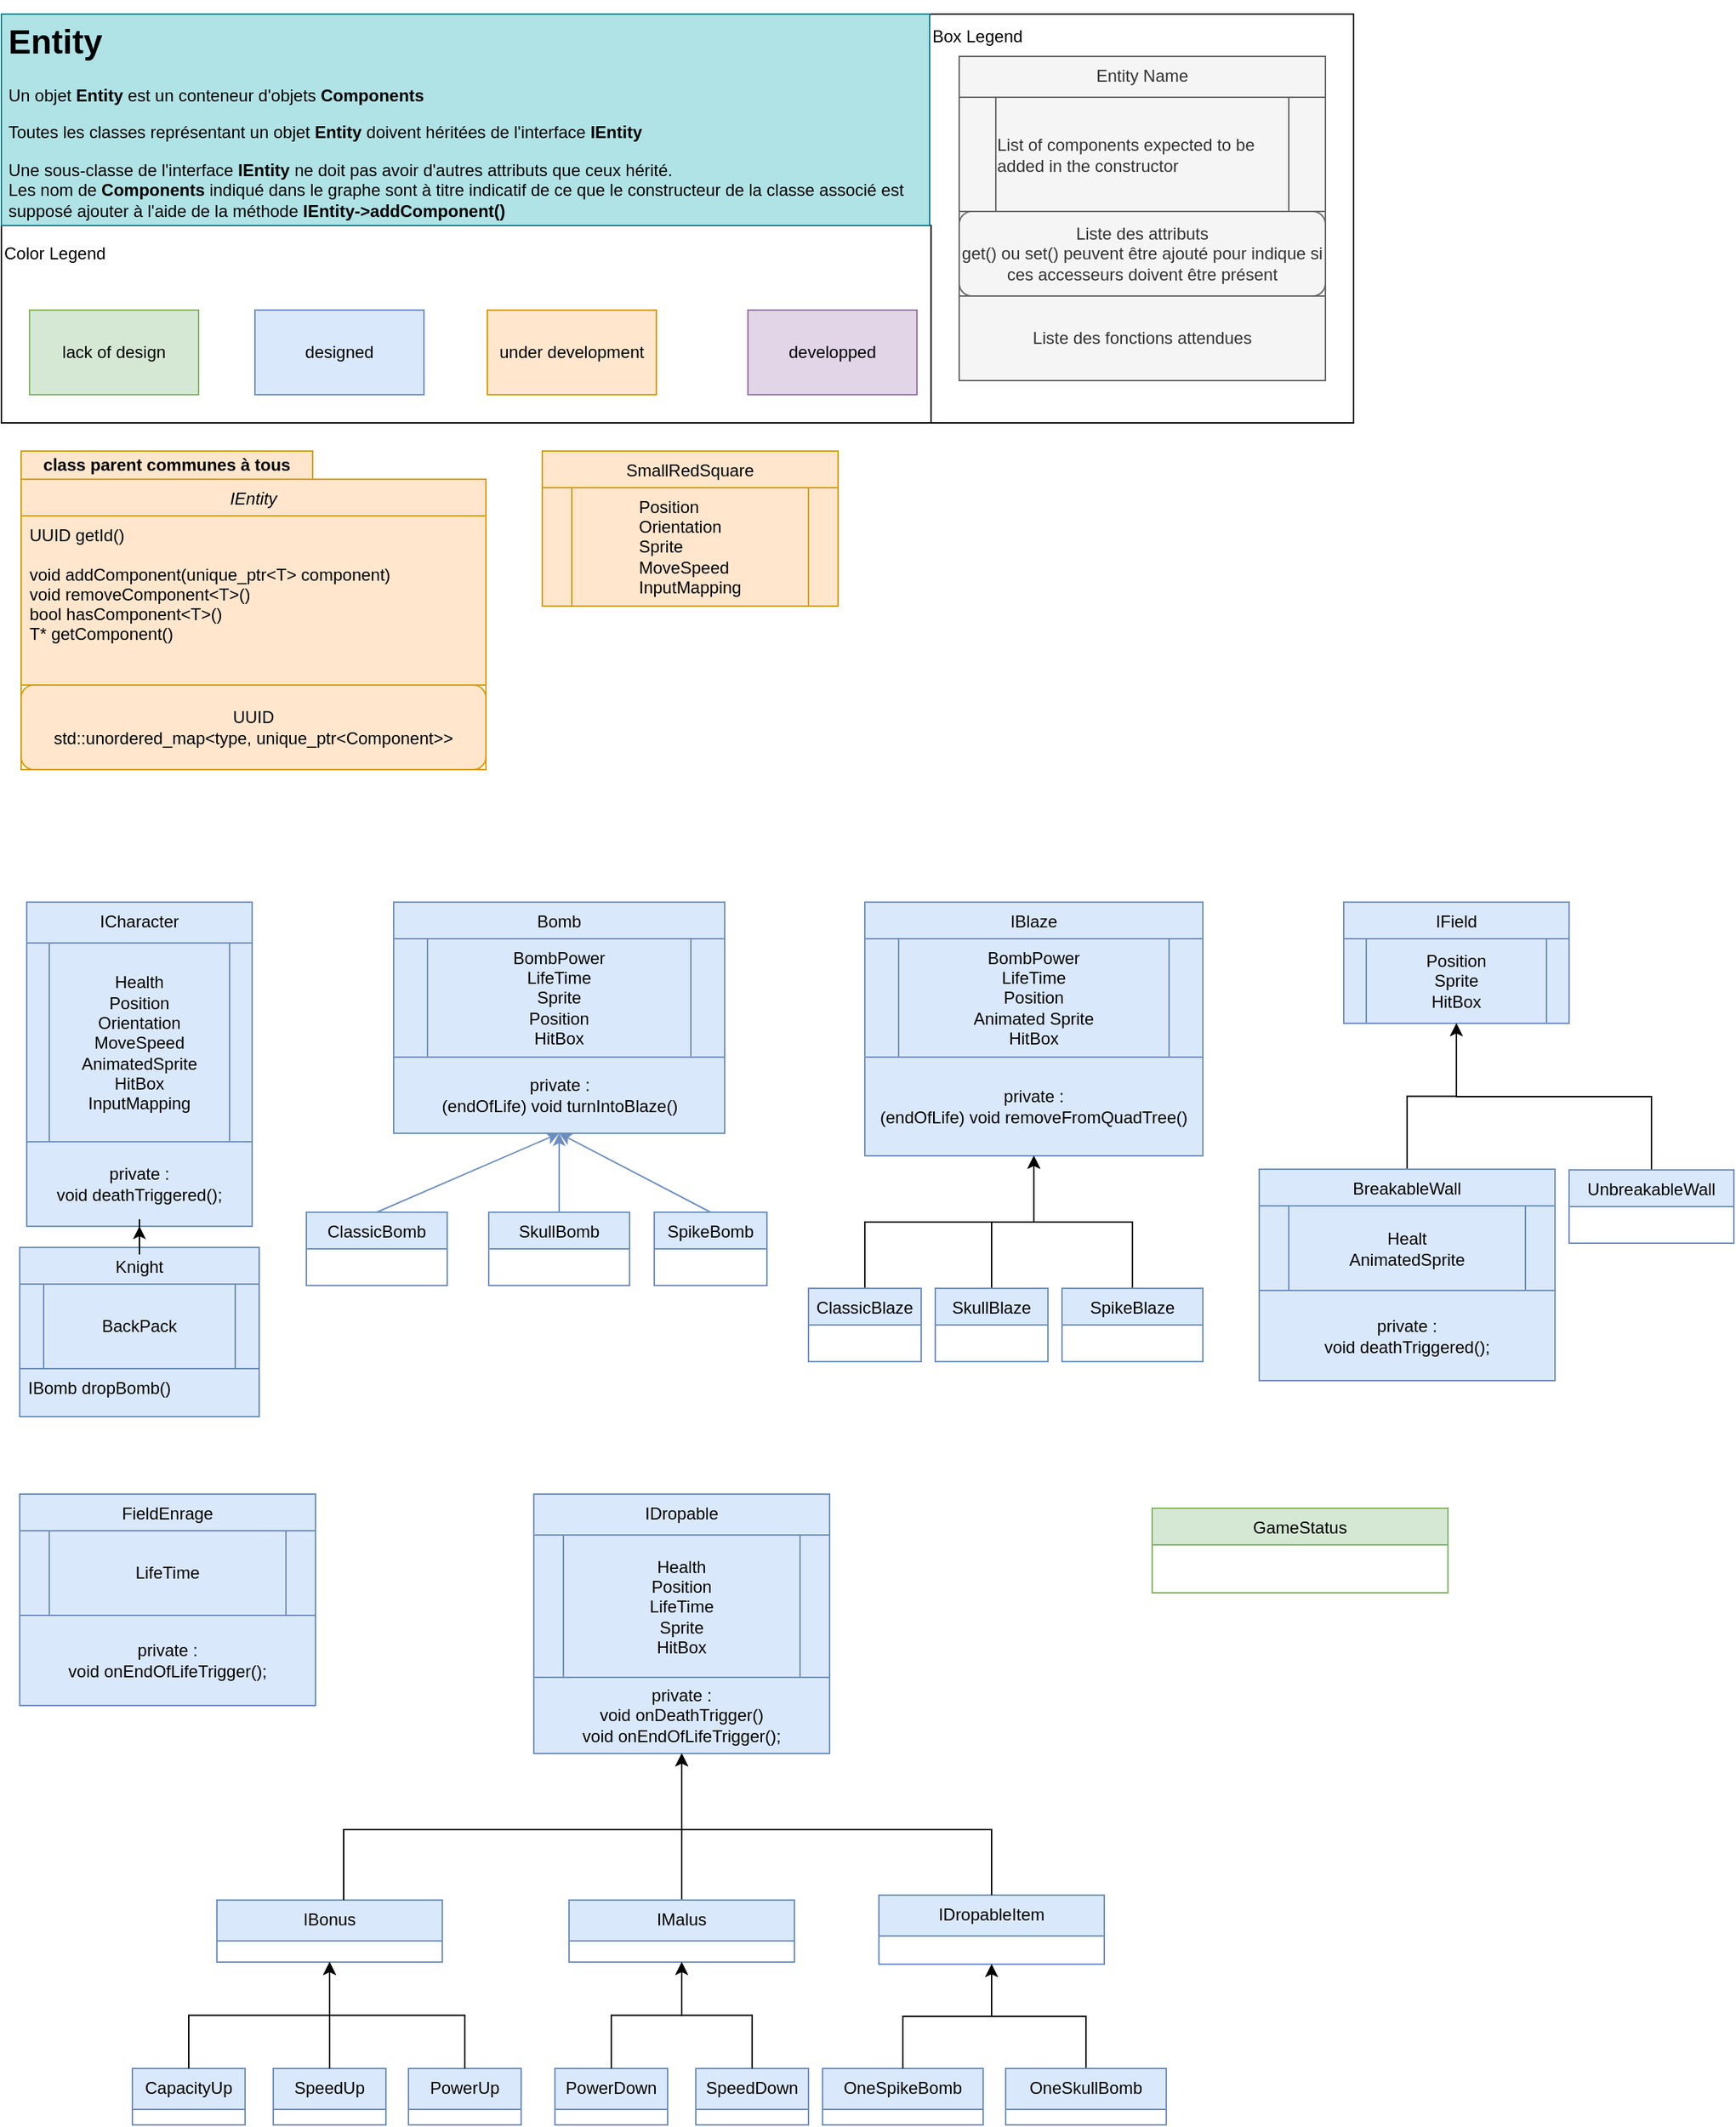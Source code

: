 <mxfile version="20.0.1" type="github" pages="6">
  <diagram id="C5RBs43oDa-KdzZeNtuy" name="Entity">
    <mxGraphModel dx="3076" dy="1963" grid="1" gridSize="10" guides="1" tooltips="1" connect="1" arrows="1" fold="1" page="1" pageScale="1" pageWidth="827" pageHeight="1169" math="0" shadow="0">
      <root>
        <mxCell id="WIyWlLk6GJQsqaUBKTNV-0" />
        <mxCell id="WIyWlLk6GJQsqaUBKTNV-1" parent="WIyWlLk6GJQsqaUBKTNV-0" />
        <mxCell id="NeBYNHLifacWEhn9Xsfm-3" value="Box Legend&lt;br&gt;&lt;br&gt;&lt;br&gt;&lt;br&gt;&lt;br&gt;&lt;br&gt;&lt;br&gt;&lt;br&gt;&lt;br&gt;&lt;br&gt;&lt;br&gt;&lt;br&gt;&lt;br&gt;&lt;br&gt;&lt;br&gt;&lt;br&gt;&lt;br&gt;&lt;br&gt;&lt;br&gt;" style="rounded=0;whiteSpace=wrap;html=1;align=left;" parent="WIyWlLk6GJQsqaUBKTNV-1" vertex="1">
          <mxGeometry x="-985" y="-1150" width="301" height="290" as="geometry" />
        </mxCell>
        <mxCell id="zkfFHV4jXpPFQw0GAbJ--0" value="IEntity" style="swimlane;fontStyle=2;align=center;verticalAlign=top;childLayout=stackLayout;horizontal=1;startSize=26;horizontalStack=0;resizeParent=1;resizeLast=0;collapsible=1;marginBottom=0;rounded=0;shadow=0;strokeWidth=1;fillColor=#ffe6cc;strokeColor=#d79b00;" parent="WIyWlLk6GJQsqaUBKTNV-1" vertex="1">
          <mxGeometry x="-1630" y="-820" width="330" height="206" as="geometry">
            <mxRectangle x="220" y="120" width="160" height="26" as="alternateBounds" />
          </mxGeometry>
        </mxCell>
        <mxCell id="5qYCSeuJUYiYYrYhOCEf-12" value="UUID getId()&#xa;&#xa;void addComponent(unique_ptr&lt;T&gt; component)&#xa;void removeComponent&lt;T&gt;()&#xa;bool hasComponent&lt;T&gt;()&#xa;T* getComponent()&#xa;&#xa;&#xa;" style="text;align=left;verticalAlign=top;spacingLeft=4;spacingRight=4;overflow=hidden;rotatable=0;points=[[0,0.5],[1,0.5]];portConstraint=eastwest;strokeColor=#d79b00;fillColor=#ffe6cc;" parent="zkfFHV4jXpPFQw0GAbJ--0" vertex="1">
          <mxGeometry y="26" width="330" height="120" as="geometry" />
        </mxCell>
        <mxCell id="NeBYNHLifacWEhn9Xsfm-23" value="&lt;span style=&quot;&quot;&gt;UUID&lt;/span&gt;&lt;br style=&quot;&quot;&gt;&lt;span style=&quot;&quot;&gt;std::unordered_map&amp;lt;type, unique_ptr&amp;lt;Component&amp;gt;&amp;gt;&lt;/span&gt;" style="rounded=1;whiteSpace=wrap;html=1;labelBackgroundColor=none;fillColor=#ffe6cc;strokeColor=#d79b00;" parent="zkfFHV4jXpPFQw0GAbJ--0" vertex="1">
          <mxGeometry y="146" width="330" height="60" as="geometry" />
        </mxCell>
        <mxCell id="Av1kvA5OVr4Fn_ihZBVM-0" value="" style="group" parent="WIyWlLk6GJQsqaUBKTNV-1" vertex="1" connectable="0">
          <mxGeometry x="-1644" y="-1000" width="660" height="140" as="geometry" />
        </mxCell>
        <mxCell id="Av1kvA5OVr4Fn_ihZBVM-1" value="Color Legend&lt;br&gt;&lt;br&gt;&lt;br&gt;&lt;br&gt;&lt;br&gt;&lt;br&gt;&lt;br&gt;&lt;br&gt;" style="rounded=0;whiteSpace=wrap;html=1;align=left;" parent="Av1kvA5OVr4Fn_ihZBVM-0" vertex="1">
          <mxGeometry width="660" height="140" as="geometry" />
        </mxCell>
        <mxCell id="Av1kvA5OVr4Fn_ihZBVM-2" value="under development" style="rounded=0;whiteSpace=wrap;html=1;fillColor=#ffe6cc;strokeColor=#d79b00;" parent="Av1kvA5OVr4Fn_ihZBVM-0" vertex="1">
          <mxGeometry x="345" y="60" width="120" height="60" as="geometry" />
        </mxCell>
        <mxCell id="Av1kvA5OVr4Fn_ihZBVM-3" value="designed" style="rounded=0;whiteSpace=wrap;html=1;fillColor=#dae8fc;strokeColor=#6c8ebf;" parent="Av1kvA5OVr4Fn_ihZBVM-0" vertex="1">
          <mxGeometry x="180" y="60" width="120" height="60" as="geometry" />
        </mxCell>
        <mxCell id="Av1kvA5OVr4Fn_ihZBVM-4" value="developped" style="rounded=0;whiteSpace=wrap;html=1;fillColor=#e1d5e7;strokeColor=#9673a6;" parent="Av1kvA5OVr4Fn_ihZBVM-0" vertex="1">
          <mxGeometry x="530" y="60" width="120" height="60" as="geometry" />
        </mxCell>
        <mxCell id="Av1kvA5OVr4Fn_ihZBVM-5" value="lack of design" style="rounded=0;whiteSpace=wrap;html=1;fillColor=#d5e8d4;strokeColor=#82b366;" parent="Av1kvA5OVr4Fn_ihZBVM-0" vertex="1">
          <mxGeometry x="20" y="60" width="120" height="60" as="geometry" />
        </mxCell>
        <mxCell id="NeBYNHLifacWEhn9Xsfm-9" value="Entity Name" style="swimlane;fontStyle=0;align=center;verticalAlign=top;childLayout=stackLayout;horizontal=1;startSize=29;horizontalStack=0;resizeParent=1;resizeLast=0;collapsible=1;marginBottom=0;rounded=0;shadow=0;strokeWidth=1;fillColor=#f5f5f5;strokeColor=#666666;fontColor=#333333;" parent="WIyWlLk6GJQsqaUBKTNV-1" vertex="1">
          <mxGeometry x="-964" y="-1120" width="260" height="230" as="geometry">
            <mxRectangle x="130" y="380" width="160" height="26" as="alternateBounds" />
          </mxGeometry>
        </mxCell>
        <mxCell id="NeBYNHLifacWEhn9Xsfm-10" value="&lt;div style=&quot;text-align: left;&quot;&gt;&lt;span style=&quot;background-color: initial;&quot;&gt;List of components expected to be added in the constructor&lt;/span&gt;&lt;/div&gt;" style="shape=process;whiteSpace=wrap;html=1;backgroundOutline=1;fillColor=#f5f5f5;strokeColor=#666666;fontColor=#333333;" parent="NeBYNHLifacWEhn9Xsfm-9" vertex="1">
          <mxGeometry y="29" width="260" height="81" as="geometry" />
        </mxCell>
        <mxCell id="NeBYNHLifacWEhn9Xsfm-20" value="Liste des attributs&lt;br&gt;get() ou set() peuvent être ajouté pour indique si ces accesseurs doivent être présent" style="rounded=1;whiteSpace=wrap;html=1;fillColor=#f5f5f5;strokeColor=#666666;fontColor=#333333;" parent="NeBYNHLifacWEhn9Xsfm-9" vertex="1">
          <mxGeometry y="110" width="260" height="60" as="geometry" />
        </mxCell>
        <mxCell id="NeBYNHLifacWEhn9Xsfm-21" value="Liste des fonctions attendues" style="rounded=0;whiteSpace=wrap;html=1;fillColor=#f5f5f5;strokeColor=#666666;fontColor=#333333;" parent="NeBYNHLifacWEhn9Xsfm-9" vertex="1">
          <mxGeometry y="170" width="260" height="60" as="geometry" />
        </mxCell>
        <mxCell id="uIyoUYYSwOO941BE2mLO-1" value="&lt;b&gt;class parent communes à tous&lt;/b&gt;" style="rounded=0;whiteSpace=wrap;html=1;fillColor=#ffe6cc;strokeColor=#d79b00;" parent="WIyWlLk6GJQsqaUBKTNV-1" vertex="1">
          <mxGeometry x="-1630" y="-840" width="207" height="20" as="geometry" />
        </mxCell>
        <mxCell id="KbiJHUn6w6BJ0wcw7OjV-0" value="FieldEnrage" style="swimlane;fontStyle=0;align=center;verticalAlign=top;childLayout=stackLayout;horizontal=1;startSize=26;horizontalStack=0;resizeParent=1;resizeLast=0;collapsible=1;marginBottom=0;rounded=0;shadow=0;strokeWidth=1;fillColor=#dae8fc;strokeColor=#6c8ebf;" parent="WIyWlLk6GJQsqaUBKTNV-1" vertex="1">
          <mxGeometry x="-1631" y="-100" width="210" height="150" as="geometry">
            <mxRectangle x="130" y="380" width="160" height="26" as="alternateBounds" />
          </mxGeometry>
        </mxCell>
        <mxCell id="KbiJHUn6w6BJ0wcw7OjV-1" value="LifeTime" style="shape=process;whiteSpace=wrap;html=1;backgroundOutline=1;labelBackgroundColor=none;fillColor=#dae8fc;strokeColor=#6c8ebf;" parent="KbiJHUn6w6BJ0wcw7OjV-0" vertex="1">
          <mxGeometry y="26" width="210" height="60" as="geometry" />
        </mxCell>
        <mxCell id="KbiJHUn6w6BJ0wcw7OjV-2" value="private :&lt;br&gt;void onEndOfLifeTrigger();" style="rounded=0;whiteSpace=wrap;html=1;fillColor=#dae8fc;strokeColor=#6c8ebf;" parent="KbiJHUn6w6BJ0wcw7OjV-0" vertex="1">
          <mxGeometry y="86" width="210" height="64" as="geometry" />
        </mxCell>
        <mxCell id="XCeZAzWDpX-pNVNhaEy6-0" value="&lt;h1&gt;Entity&lt;/h1&gt;&lt;p&gt;Un objet &lt;b&gt;Entity &lt;/b&gt;est un conteneur d&#39;objets &lt;b&gt;Components&lt;/b&gt;&lt;/p&gt;&lt;p&gt;Toutes les classes représentant un objet &lt;b&gt;Entity &lt;/b&gt;doivent héritées de l&#39;interface &lt;b&gt;IEntity&lt;/b&gt;&lt;/p&gt;&lt;p&gt;Une sous-classe de l&#39;interface &lt;b&gt;IEntity &lt;/b&gt;ne doit pas avoir d&#39;autres attributs que ceux hérité.&lt;br&gt;Les nom de &lt;b&gt;Components &lt;/b&gt;indiqué dans le graphe sont à titre indicatif de ce que le constructeur de la classe associé est supposé ajouter à l&#39;aide de la méthode &lt;b&gt;IEntity-&amp;gt;addComponent()&lt;/b&gt;&lt;/p&gt;" style="text;html=1;strokeColor=#0e8088;fillColor=#b0e3e6;spacing=5;spacingTop=-20;whiteSpace=wrap;overflow=hidden;rounded=0;" parent="WIyWlLk6GJQsqaUBKTNV-1" vertex="1">
          <mxGeometry x="-1644" y="-1150" width="659" height="150" as="geometry" />
        </mxCell>
        <mxCell id="ZkXT9lSZ9WAF-JELVPfN-1" value="" style="group" parent="WIyWlLk6GJQsqaUBKTNV-1" vertex="1" connectable="0">
          <mxGeometry x="-1427.5" y="-520" width="327" height="272" as="geometry" />
        </mxCell>
        <mxCell id="5qYCSeuJUYiYYrYhOCEf-0" value="Bomb" style="swimlane;fontStyle=0;align=center;verticalAlign=top;childLayout=stackLayout;horizontal=1;startSize=26;horizontalStack=0;resizeParent=1;resizeLast=0;collapsible=1;marginBottom=0;rounded=0;shadow=0;strokeWidth=1;fillColor=#dae8fc;strokeColor=#6c8ebf;container=1;" parent="ZkXT9lSZ9WAF-JELVPfN-1" vertex="1">
          <mxGeometry x="62" width="235" height="164" as="geometry">
            <mxRectangle x="340" y="380" width="170" height="26" as="alternateBounds" />
          </mxGeometry>
        </mxCell>
        <mxCell id="-kziB6kyhPgsXL_CWFJa-0" value="&lt;span style=&quot;text-align: left;&quot;&gt;BombPower&lt;/span&gt;&lt;br&gt;LifeTime&lt;br&gt;Sprite&lt;br&gt;Position&lt;br&gt;HitBox" style="shape=process;whiteSpace=wrap;html=1;backgroundOutline=1;labelBackgroundColor=none;fillColor=#dae8fc;strokeColor=#6c8ebf;" parent="5qYCSeuJUYiYYrYhOCEf-0" vertex="1">
          <mxGeometry y="26" width="235" height="84" as="geometry" />
        </mxCell>
        <mxCell id="5qYCSeuJUYiYYrYhOCEf-17" value="private :&lt;br&gt;(endOfLife) void turnIntoBlaze()" style="rounded=0;whiteSpace=wrap;html=1;fillColor=#dae8fc;strokeColor=#6c8ebf;" parent="5qYCSeuJUYiYYrYhOCEf-0" vertex="1">
          <mxGeometry y="110" width="235" height="54" as="geometry" />
        </mxCell>
        <mxCell id="5qYCSeuJUYiYYrYhOCEf-4" value="ClassicBomb" style="swimlane;fontStyle=0;align=center;verticalAlign=top;childLayout=stackLayout;horizontal=1;startSize=26;horizontalStack=0;resizeParent=1;resizeLast=0;collapsible=1;marginBottom=0;rounded=0;shadow=0;strokeWidth=1;fillColor=#dae8fc;strokeColor=#6c8ebf;" parent="ZkXT9lSZ9WAF-JELVPfN-1" vertex="1">
          <mxGeometry y="220" width="100" height="52" as="geometry">
            <mxRectangle x="340" y="380" width="170" height="26" as="alternateBounds" />
          </mxGeometry>
        </mxCell>
        <mxCell id="5qYCSeuJUYiYYrYhOCEf-13" value="SpikeBomb" style="swimlane;fontStyle=0;align=center;verticalAlign=top;childLayout=stackLayout;horizontal=1;startSize=26;horizontalStack=0;resizeParent=1;resizeLast=0;collapsible=1;marginBottom=0;rounded=0;shadow=0;strokeWidth=1;fillColor=#dae8fc;strokeColor=#6c8ebf;" parent="ZkXT9lSZ9WAF-JELVPfN-1" vertex="1">
          <mxGeometry x="247" y="220" width="80" height="52" as="geometry">
            <mxRectangle x="340" y="380" width="170" height="26" as="alternateBounds" />
          </mxGeometry>
        </mxCell>
        <mxCell id="5qYCSeuJUYiYYrYhOCEf-23" value="" style="endArrow=classic;html=1;rounded=0;entryX=0.5;entryY=1;entryDx=0;entryDy=0;exitX=0.5;exitY=0;exitDx=0;exitDy=0;fillColor=#dae8fc;strokeColor=#6c8ebf;" parent="ZkXT9lSZ9WAF-JELVPfN-1" source="5qYCSeuJUYiYYrYhOCEf-4" target="5qYCSeuJUYiYYrYhOCEf-0" edge="1">
          <mxGeometry width="50" height="50" relative="1" as="geometry">
            <mxPoint x="7" y="150" as="sourcePoint" />
            <mxPoint x="57" y="100" as="targetPoint" />
          </mxGeometry>
        </mxCell>
        <mxCell id="5qYCSeuJUYiYYrYhOCEf-24" value="" style="endArrow=classic;html=1;rounded=0;entryX=0.5;entryY=1;entryDx=0;entryDy=0;exitX=0.5;exitY=0;exitDx=0;exitDy=0;fillColor=#dae8fc;strokeColor=#6c8ebf;" parent="ZkXT9lSZ9WAF-JELVPfN-1" source="5qYCSeuJUYiYYrYhOCEf-13" target="5qYCSeuJUYiYYrYhOCEf-0" edge="1">
          <mxGeometry width="50" height="50" relative="1" as="geometry">
            <mxPoint x="147" y="258" as="sourcePoint" />
            <mxPoint x="197" y="220.0" as="targetPoint" />
          </mxGeometry>
        </mxCell>
        <mxCell id="9gQlc3UvzQQbZU1a2G_2-1" style="edgeStyle=orthogonalEdgeStyle;rounded=0;orthogonalLoop=1;jettySize=auto;html=1;entryX=0.5;entryY=1;entryDx=0;entryDy=0;fillColor=#dae8fc;strokeColor=#6c8ebf;" parent="ZkXT9lSZ9WAF-JELVPfN-1" source="5qYCSeuJUYiYYrYhOCEf-25" target="5qYCSeuJUYiYYrYhOCEf-0" edge="1">
          <mxGeometry relative="1" as="geometry" />
        </mxCell>
        <mxCell id="5qYCSeuJUYiYYrYhOCEf-25" value="SkullBomb" style="swimlane;fontStyle=0;align=center;verticalAlign=top;childLayout=stackLayout;horizontal=1;startSize=26;horizontalStack=0;resizeParent=1;resizeLast=0;collapsible=1;marginBottom=0;rounded=0;shadow=0;strokeWidth=1;fillColor=#dae8fc;strokeColor=#6c8ebf;" parent="ZkXT9lSZ9WAF-JELVPfN-1" vertex="1">
          <mxGeometry x="129.5" y="220" width="100" height="52" as="geometry">
            <mxRectangle x="340" y="380" width="170" height="26" as="alternateBounds" />
          </mxGeometry>
        </mxCell>
        <mxCell id="ZkXT9lSZ9WAF-JELVPfN-2" value="" style="group" parent="WIyWlLk6GJQsqaUBKTNV-1" vertex="1" connectable="0">
          <mxGeometry x="-1631" y="-520" width="170" height="365" as="geometry" />
        </mxCell>
        <mxCell id="5qYCSeuJUYiYYrYhOCEf-31" value="Knight" style="swimlane;fontStyle=0;align=center;verticalAlign=top;childLayout=stackLayout;horizontal=1;startSize=26;horizontalStack=0;resizeParent=1;resizeLast=0;collapsible=1;marginBottom=0;rounded=0;shadow=0;strokeWidth=1;fillColor=#dae8fc;strokeColor=#6c8ebf;" parent="ZkXT9lSZ9WAF-JELVPfN-2" vertex="1">
          <mxGeometry y="245" width="170" height="120" as="geometry">
            <mxRectangle x="130" y="380" width="160" height="26" as="alternateBounds" />
          </mxGeometry>
        </mxCell>
        <mxCell id="Asf3EDTbDIg-MHWluMpm-0" value="&lt;span style=&quot;text-align: left;&quot;&gt;BackPack&lt;/span&gt;" style="shape=process;whiteSpace=wrap;html=1;backgroundOutline=1;fillColor=#dae8fc;strokeColor=#6c8ebf;" parent="5qYCSeuJUYiYYrYhOCEf-31" vertex="1">
          <mxGeometry y="26" width="170" height="60" as="geometry" />
        </mxCell>
        <mxCell id="5qYCSeuJUYiYYrYhOCEf-33" value="IBomb dropBomb()" style="text;align=left;verticalAlign=top;spacingLeft=4;spacingRight=4;overflow=hidden;rotatable=0;points=[[0,0.5],[1,0.5]];portConstraint=eastwest;fillColor=#dae8fc;strokeColor=#6c8ebf;" parent="5qYCSeuJUYiYYrYhOCEf-31" vertex="1">
          <mxGeometry y="86" width="170" height="34" as="geometry" />
        </mxCell>
        <mxCell id="1hP_M07iAMLnP-3DDAK9-29" value="ICharacter" style="swimlane;fontStyle=0;align=center;verticalAlign=top;childLayout=stackLayout;horizontal=1;startSize=29;horizontalStack=0;resizeParent=1;resizeLast=0;collapsible=1;marginBottom=0;rounded=0;shadow=0;strokeWidth=1;fillColor=#dae8fc;strokeColor=#6c8ebf;" parent="ZkXT9lSZ9WAF-JELVPfN-2" vertex="1">
          <mxGeometry x="5" width="160" height="230" as="geometry">
            <mxRectangle x="130" y="380" width="160" height="26" as="alternateBounds" />
          </mxGeometry>
        </mxCell>
        <mxCell id="NeBYNHLifacWEhn9Xsfm-0" value="&lt;span style=&quot;text-align: left;&quot;&gt;Health&lt;/span&gt;&lt;br&gt;Position&lt;br&gt;Orientation&lt;br&gt;MoveSpeed&lt;br&gt;AnimatedSprite&lt;br&gt;&lt;span style=&quot;&quot;&gt;HitBox&lt;br&gt;&lt;/span&gt;InputMapping&lt;span style=&quot;&quot;&gt;&lt;br&gt;&lt;/span&gt;" style="shape=process;whiteSpace=wrap;html=1;backgroundOutline=1;fillColor=#dae8fc;strokeColor=#6c8ebf;" parent="1hP_M07iAMLnP-3DDAK9-29" vertex="1">
          <mxGeometry y="29" width="160" height="141" as="geometry" />
        </mxCell>
        <mxCell id="OOfAImMTtNJpo4I0bIWI-0" value="private :&lt;br&gt;void deathTriggered();" style="rounded=0;whiteSpace=wrap;html=1;fillColor=#dae8fc;strokeColor=#6c8ebf;" parent="1hP_M07iAMLnP-3DDAK9-29" vertex="1">
          <mxGeometry y="170" width="160" height="60" as="geometry" />
        </mxCell>
        <mxCell id="1hP_M07iAMLnP-3DDAK9-28" style="edgeStyle=orthogonalEdgeStyle;rounded=0;orthogonalLoop=1;jettySize=auto;html=1;" parent="ZkXT9lSZ9WAF-JELVPfN-2" source="5qYCSeuJUYiYYrYhOCEf-31" target="OOfAImMTtNJpo4I0bIWI-0" edge="1">
          <mxGeometry relative="1" as="geometry">
            <mxPoint x="160" y="200" as="targetPoint" />
          </mxGeometry>
        </mxCell>
        <mxCell id="ZkXT9lSZ9WAF-JELVPfN-3" value="" style="group" parent="WIyWlLk6GJQsqaUBKTNV-1" vertex="1" connectable="0">
          <mxGeometry x="-1551" y="-100" width="734" height="447.5" as="geometry" />
        </mxCell>
        <mxCell id="5qYCSeuJUYiYYrYhOCEf-42" value="PowerUp" style="swimlane;fontStyle=0;align=center;verticalAlign=top;childLayout=stackLayout;horizontal=1;startSize=29;horizontalStack=0;resizeParent=1;resizeLast=0;collapsible=1;marginBottom=0;rounded=0;shadow=0;strokeWidth=1;fillColor=#dae8fc;strokeColor=#6c8ebf;" parent="ZkXT9lSZ9WAF-JELVPfN-3" vertex="1">
          <mxGeometry x="196" y="407.5" width="80" height="40" as="geometry">
            <mxRectangle x="130" y="380" width="160" height="26" as="alternateBounds" />
          </mxGeometry>
        </mxCell>
        <mxCell id="5qYCSeuJUYiYYrYhOCEf-47" value="SpeedUp" style="swimlane;fontStyle=0;align=center;verticalAlign=top;childLayout=stackLayout;horizontal=1;startSize=29;horizontalStack=0;resizeParent=1;resizeLast=0;collapsible=1;marginBottom=0;rounded=0;shadow=0;strokeWidth=1;fillColor=#dae8fc;strokeColor=#6c8ebf;" parent="ZkXT9lSZ9WAF-JELVPfN-3" vertex="1">
          <mxGeometry x="100" y="407.5" width="80" height="40" as="geometry">
            <mxRectangle x="130" y="380" width="160" height="26" as="alternateBounds" />
          </mxGeometry>
        </mxCell>
        <mxCell id="5qYCSeuJUYiYYrYhOCEf-53" value="CapacityUp" style="swimlane;fontStyle=0;align=center;verticalAlign=top;childLayout=stackLayout;horizontal=1;startSize=29;horizontalStack=0;resizeParent=1;resizeLast=0;collapsible=1;marginBottom=0;rounded=0;shadow=0;strokeWidth=1;fillColor=#dae8fc;strokeColor=#6c8ebf;" parent="ZkXT9lSZ9WAF-JELVPfN-3" vertex="1">
          <mxGeometry y="407.5" width="80" height="40" as="geometry">
            <mxRectangle x="130" y="380" width="160" height="26" as="alternateBounds" />
          </mxGeometry>
        </mxCell>
        <mxCell id="5qYCSeuJUYiYYrYhOCEf-57" value="OneSpikeBomb" style="swimlane;fontStyle=0;align=center;verticalAlign=top;childLayout=stackLayout;horizontal=1;startSize=29;horizontalStack=0;resizeParent=1;resizeLast=0;collapsible=1;marginBottom=0;rounded=0;shadow=0;strokeWidth=1;fillColor=#dae8fc;strokeColor=#6c8ebf;" parent="ZkXT9lSZ9WAF-JELVPfN-3" vertex="1">
          <mxGeometry x="490" y="407.5" width="114" height="40" as="geometry">
            <mxRectangle x="130" y="380" width="160" height="26" as="alternateBounds" />
          </mxGeometry>
        </mxCell>
        <mxCell id="5qYCSeuJUYiYYrYhOCEf-45" value="PowerDown" style="swimlane;fontStyle=0;align=center;verticalAlign=top;childLayout=stackLayout;horizontal=1;startSize=29;horizontalStack=0;resizeParent=1;resizeLast=0;collapsible=1;marginBottom=0;rounded=0;shadow=0;strokeWidth=1;fillColor=#dae8fc;strokeColor=#6c8ebf;" parent="ZkXT9lSZ9WAF-JELVPfN-3" vertex="1">
          <mxGeometry x="300" y="407.5" width="80" height="40" as="geometry">
            <mxRectangle x="130" y="380" width="160" height="26" as="alternateBounds" />
          </mxGeometry>
        </mxCell>
        <mxCell id="sA8n1l4aLInA6auTdc-I-0" value="IDropableItem" style="swimlane;fontStyle=0;align=center;verticalAlign=top;childLayout=stackLayout;horizontal=1;startSize=29;horizontalStack=0;resizeParent=1;resizeLast=0;collapsible=1;marginBottom=0;rounded=0;shadow=0;strokeWidth=1;fillColor=#dae8fc;strokeColor=#6c8ebf;" parent="ZkXT9lSZ9WAF-JELVPfN-3" vertex="1">
          <mxGeometry x="530" y="284.5" width="160" height="49" as="geometry">
            <mxRectangle x="130" y="380" width="160" height="26" as="alternateBounds" />
          </mxGeometry>
        </mxCell>
        <mxCell id="1hP_M07iAMLnP-3DDAK9-10" style="edgeStyle=orthogonalEdgeStyle;rounded=0;orthogonalLoop=1;jettySize=auto;html=1;entryX=0.5;entryY=1;entryDx=0;entryDy=0;" parent="ZkXT9lSZ9WAF-JELVPfN-3" source="5qYCSeuJUYiYYrYhOCEf-57" target="sA8n1l4aLInA6auTdc-I-0" edge="1">
          <mxGeometry relative="1" as="geometry" />
        </mxCell>
        <mxCell id="5qYCSeuJUYiYYrYhOCEf-34" value="IBonus" style="swimlane;fontStyle=0;align=center;verticalAlign=top;childLayout=stackLayout;horizontal=1;startSize=29;horizontalStack=0;resizeParent=1;resizeLast=0;collapsible=1;marginBottom=0;rounded=0;shadow=0;strokeWidth=1;fillColor=#dae8fc;strokeColor=#6c8ebf;" parent="ZkXT9lSZ9WAF-JELVPfN-3" vertex="1">
          <mxGeometry x="60" y="288" width="160" height="44" as="geometry">
            <mxRectangle x="130" y="380" width="160" height="26" as="alternateBounds" />
          </mxGeometry>
        </mxCell>
        <mxCell id="1hP_M07iAMLnP-3DDAK9-21" style="edgeStyle=orthogonalEdgeStyle;rounded=0;orthogonalLoop=1;jettySize=auto;html=1;entryX=0.5;entryY=1;entryDx=0;entryDy=0;" parent="ZkXT9lSZ9WAF-JELVPfN-3" source="5qYCSeuJUYiYYrYhOCEf-42" target="5qYCSeuJUYiYYrYhOCEf-34" edge="1">
          <mxGeometry relative="1" as="geometry" />
        </mxCell>
        <mxCell id="1hP_M07iAMLnP-3DDAK9-22" style="edgeStyle=orthogonalEdgeStyle;rounded=0;orthogonalLoop=1;jettySize=auto;html=1;entryX=0.5;entryY=1;entryDx=0;entryDy=0;" parent="ZkXT9lSZ9WAF-JELVPfN-3" source="5qYCSeuJUYiYYrYhOCEf-47" target="5qYCSeuJUYiYYrYhOCEf-34" edge="1">
          <mxGeometry relative="1" as="geometry" />
        </mxCell>
        <mxCell id="1hP_M07iAMLnP-3DDAK9-23" style="edgeStyle=orthogonalEdgeStyle;rounded=0;orthogonalLoop=1;jettySize=auto;html=1;entryX=0.5;entryY=1;entryDx=0;entryDy=0;" parent="ZkXT9lSZ9WAF-JELVPfN-3" source="5qYCSeuJUYiYYrYhOCEf-53" target="5qYCSeuJUYiYYrYhOCEf-34" edge="1">
          <mxGeometry relative="1" as="geometry" />
        </mxCell>
        <mxCell id="1hP_M07iAMLnP-3DDAK9-2" value="SpeedDown" style="swimlane;fontStyle=0;align=center;verticalAlign=top;childLayout=stackLayout;horizontal=1;startSize=29;horizontalStack=0;resizeParent=1;resizeLast=0;collapsible=1;marginBottom=0;rounded=0;shadow=0;strokeWidth=1;fillColor=#dae8fc;strokeColor=#6c8ebf;" parent="ZkXT9lSZ9WAF-JELVPfN-3" vertex="1">
          <mxGeometry x="400" y="407.5" width="80" height="40" as="geometry">
            <mxRectangle x="130" y="380" width="160" height="26" as="alternateBounds" />
          </mxGeometry>
        </mxCell>
        <mxCell id="1hP_M07iAMLnP-3DDAK9-11" style="edgeStyle=orthogonalEdgeStyle;rounded=0;orthogonalLoop=1;jettySize=auto;html=1;entryX=0.5;entryY=1;entryDx=0;entryDy=0;" parent="ZkXT9lSZ9WAF-JELVPfN-3" source="1hP_M07iAMLnP-3DDAK9-9" target="sA8n1l4aLInA6auTdc-I-0" edge="1">
          <mxGeometry relative="1" as="geometry" />
        </mxCell>
        <mxCell id="1hP_M07iAMLnP-3DDAK9-9" value="OneSkullBomb" style="swimlane;fontStyle=0;align=center;verticalAlign=top;childLayout=stackLayout;horizontal=1;startSize=29;horizontalStack=0;resizeParent=1;resizeLast=0;collapsible=1;marginBottom=0;rounded=0;shadow=0;strokeWidth=1;fillColor=#dae8fc;strokeColor=#6c8ebf;" parent="ZkXT9lSZ9WAF-JELVPfN-3" vertex="1">
          <mxGeometry x="620" y="407.5" width="114" height="40" as="geometry">
            <mxRectangle x="130" y="380" width="160" height="26" as="alternateBounds" />
          </mxGeometry>
        </mxCell>
        <mxCell id="1hP_M07iAMLnP-3DDAK9-14" value="IDropable" style="swimlane;fontStyle=0;align=center;verticalAlign=top;childLayout=stackLayout;horizontal=1;startSize=29;horizontalStack=0;resizeParent=1;resizeLast=0;collapsible=1;marginBottom=0;rounded=0;shadow=0;strokeWidth=1;fillColor=#dae8fc;strokeColor=#6c8ebf;" parent="ZkXT9lSZ9WAF-JELVPfN-3" vertex="1">
          <mxGeometry x="285" width="210" height="184" as="geometry">
            <mxRectangle x="130" y="380" width="160" height="26" as="alternateBounds" />
          </mxGeometry>
        </mxCell>
        <mxCell id="NeBYNHLifacWEhn9Xsfm-26" value="&lt;span style=&quot;text-align: left;&quot;&gt;Health&lt;/span&gt;&lt;br&gt;Position&lt;br&gt;LifeTime&lt;br&gt;Sprite&lt;br&gt;HitBox" style="shape=process;whiteSpace=wrap;html=1;backgroundOutline=1;labelBackgroundColor=none;fillColor=#dae8fc;strokeColor=#6c8ebf;" parent="1hP_M07iAMLnP-3DDAK9-14" vertex="1">
          <mxGeometry y="29" width="210" height="101" as="geometry" />
        </mxCell>
        <mxCell id="Z0SzB8EOgksDpujRMyB5-2" value="private :&lt;br&gt;void onDeathTrigger()&lt;br&gt;void onEndOfLifeTrigger();" style="rounded=0;whiteSpace=wrap;html=1;fillColor=#dae8fc;strokeColor=#6c8ebf;" parent="1hP_M07iAMLnP-3DDAK9-14" vertex="1">
          <mxGeometry y="130" width="210" height="54" as="geometry" />
        </mxCell>
        <mxCell id="1hP_M07iAMLnP-3DDAK9-25" style="edgeStyle=orthogonalEdgeStyle;rounded=0;orthogonalLoop=1;jettySize=auto;html=1;entryX=0.5;entryY=1;entryDx=0;entryDy=0;" parent="ZkXT9lSZ9WAF-JELVPfN-3" source="sA8n1l4aLInA6auTdc-I-0" target="1hP_M07iAMLnP-3DDAK9-14" edge="1">
          <mxGeometry relative="1" as="geometry">
            <Array as="points">
              <mxPoint x="610" y="238" />
              <mxPoint x="390" y="238" />
            </Array>
          </mxGeometry>
        </mxCell>
        <mxCell id="1hP_M07iAMLnP-3DDAK9-17" style="edgeStyle=orthogonalEdgeStyle;rounded=0;orthogonalLoop=1;jettySize=auto;html=1;entryX=0.5;entryY=1;entryDx=0;entryDy=0;" parent="ZkXT9lSZ9WAF-JELVPfN-3" source="5qYCSeuJUYiYYrYhOCEf-34" target="1hP_M07iAMLnP-3DDAK9-14" edge="1">
          <mxGeometry relative="1" as="geometry">
            <Array as="points">
              <mxPoint x="150" y="238" />
              <mxPoint x="390" y="238" />
            </Array>
          </mxGeometry>
        </mxCell>
        <mxCell id="1hP_M07iAMLnP-3DDAK9-18" style="edgeStyle=orthogonalEdgeStyle;rounded=0;orthogonalLoop=1;jettySize=auto;html=1;entryX=0.5;entryY=1;entryDx=0;entryDy=0;" parent="ZkXT9lSZ9WAF-JELVPfN-3" source="1hP_M07iAMLnP-3DDAK9-16" target="1hP_M07iAMLnP-3DDAK9-14" edge="1">
          <mxGeometry relative="1" as="geometry" />
        </mxCell>
        <mxCell id="1hP_M07iAMLnP-3DDAK9-16" value="IMalus" style="swimlane;fontStyle=0;align=center;verticalAlign=top;childLayout=stackLayout;horizontal=1;startSize=29;horizontalStack=0;resizeParent=1;resizeLast=0;collapsible=1;marginBottom=0;rounded=0;shadow=0;strokeWidth=1;fillColor=#dae8fc;strokeColor=#6c8ebf;" parent="ZkXT9lSZ9WAF-JELVPfN-3" vertex="1">
          <mxGeometry x="310" y="288" width="160" height="44" as="geometry">
            <mxRectangle x="130" y="380" width="160" height="26" as="alternateBounds" />
          </mxGeometry>
        </mxCell>
        <mxCell id="1hP_M07iAMLnP-3DDAK9-20" style="edgeStyle=orthogonalEdgeStyle;rounded=0;orthogonalLoop=1;jettySize=auto;html=1;" parent="ZkXT9lSZ9WAF-JELVPfN-3" source="5qYCSeuJUYiYYrYhOCEf-45" target="1hP_M07iAMLnP-3DDAK9-16" edge="1">
          <mxGeometry relative="1" as="geometry" />
        </mxCell>
        <mxCell id="5qYCSeuJUYiYYrYhOCEf-75" style="edgeStyle=orthogonalEdgeStyle;rounded=0;orthogonalLoop=1;jettySize=auto;html=1;startArrow=none;" parent="ZkXT9lSZ9WAF-JELVPfN-3" source="1hP_M07iAMLnP-3DDAK9-2" target="1hP_M07iAMLnP-3DDAK9-16" edge="1">
          <mxGeometry relative="1" as="geometry">
            <mxPoint x="100" y="332" as="targetPoint" />
          </mxGeometry>
        </mxCell>
        <mxCell id="ZkXT9lSZ9WAF-JELVPfN-4" value="" style="group" parent="WIyWlLk6GJQsqaUBKTNV-1" vertex="1" connectable="0">
          <mxGeometry x="-1071" y="-520" width="280" height="326" as="geometry" />
        </mxCell>
        <mxCell id="QPqNGPtX9BUXnZDB_953-0" value="IBlaze" style="swimlane;fontStyle=0;align=center;verticalAlign=top;childLayout=stackLayout;horizontal=1;startSize=26;horizontalStack=0;resizeParent=1;resizeLast=0;collapsible=1;marginBottom=0;rounded=0;shadow=0;strokeWidth=1;fillColor=#dae8fc;strokeColor=#6c8ebf;" parent="ZkXT9lSZ9WAF-JELVPfN-4" vertex="1">
          <mxGeometry x="40" width="240" height="180" as="geometry">
            <mxRectangle x="-440" y="370" width="170" height="26" as="alternateBounds" />
          </mxGeometry>
        </mxCell>
        <mxCell id="-kziB6kyhPgsXL_CWFJa-1" value="&lt;span style=&quot;text-align: left;&quot;&gt;BombPower&lt;/span&gt;&lt;span style=&quot;&quot;&gt;&lt;br&gt;LifeTime&lt;br&gt;&lt;/span&gt;Position&lt;br style=&quot;&quot;&gt;&lt;span style=&quot;&quot;&gt;Animated Sprite&lt;br&gt;&lt;/span&gt;HitBox&lt;span style=&quot;&quot;&gt;&lt;br&gt;&lt;/span&gt;" style="shape=process;whiteSpace=wrap;html=1;backgroundOutline=1;labelBackgroundColor=none;fillColor=#dae8fc;strokeColor=#6c8ebf;" parent="QPqNGPtX9BUXnZDB_953-0" vertex="1">
          <mxGeometry y="26" width="240" height="84" as="geometry" />
        </mxCell>
        <mxCell id="6PONUtKkGbov2--6ka5f-0" value="private :&lt;br&gt;(endOfLife) void removeFromQuadTree()" style="rounded=0;whiteSpace=wrap;html=1;labelBackgroundColor=none;fontFamily=Helvetica;fillColor=#dae8fc;strokeColor=#6c8ebf;" parent="QPqNGPtX9BUXnZDB_953-0" vertex="1">
          <mxGeometry y="110" width="240" height="70" as="geometry" />
        </mxCell>
        <mxCell id="QPqNGPtX9BUXnZDB_953-10" style="edgeStyle=orthogonalEdgeStyle;rounded=0;orthogonalLoop=1;jettySize=auto;html=1;fontColor=#FFFFFF;entryX=0.5;entryY=1;entryDx=0;entryDy=0;" parent="ZkXT9lSZ9WAF-JELVPfN-4" source="QPqNGPtX9BUXnZDB_953-7" target="6PONUtKkGbov2--6ka5f-0" edge="1">
          <mxGeometry relative="1" as="geometry">
            <mxPoint x="160" y="174" as="targetPoint" />
          </mxGeometry>
        </mxCell>
        <mxCell id="QPqNGPtX9BUXnZDB_953-7" value="ClassicBlaze" style="swimlane;fontStyle=0;align=center;verticalAlign=top;childLayout=stackLayout;horizontal=1;startSize=26;horizontalStack=0;resizeParent=1;resizeLast=0;collapsible=1;marginBottom=0;rounded=0;shadow=0;strokeWidth=1;fillColor=#dae8fc;strokeColor=#6c8ebf;" parent="ZkXT9lSZ9WAF-JELVPfN-4" vertex="1">
          <mxGeometry y="274" width="80" height="52" as="geometry">
            <mxRectangle x="340" y="380" width="170" height="26" as="alternateBounds" />
          </mxGeometry>
        </mxCell>
        <mxCell id="-kziB6kyhPgsXL_CWFJa-6" style="edgeStyle=orthogonalEdgeStyle;rounded=0;orthogonalLoop=1;jettySize=auto;html=1;entryX=0.5;entryY=1;entryDx=0;entryDy=0;" parent="ZkXT9lSZ9WAF-JELVPfN-4" source="QPqNGPtX9BUXnZDB_953-8" target="QPqNGPtX9BUXnZDB_953-0" edge="1">
          <mxGeometry relative="1" as="geometry" />
        </mxCell>
        <mxCell id="QPqNGPtX9BUXnZDB_953-8" value="SpikeBlaze" style="swimlane;fontStyle=0;align=center;verticalAlign=top;childLayout=stackLayout;horizontal=1;startSize=26;horizontalStack=0;resizeParent=1;resizeLast=0;collapsible=1;marginBottom=0;rounded=0;shadow=0;strokeWidth=1;fillColor=#dae8fc;strokeColor=#6c8ebf;" parent="ZkXT9lSZ9WAF-JELVPfN-4" vertex="1">
          <mxGeometry x="180" y="274" width="100" height="52" as="geometry">
            <mxRectangle x="-300" y="570" width="170" height="26" as="alternateBounds" />
          </mxGeometry>
        </mxCell>
        <mxCell id="-kziB6kyhPgsXL_CWFJa-5" style="edgeStyle=orthogonalEdgeStyle;rounded=0;orthogonalLoop=1;jettySize=auto;html=1;entryX=0.5;entryY=1;entryDx=0;entryDy=0;" parent="ZkXT9lSZ9WAF-JELVPfN-4" source="QPqNGPtX9BUXnZDB_953-9" target="QPqNGPtX9BUXnZDB_953-0" edge="1">
          <mxGeometry relative="1" as="geometry" />
        </mxCell>
        <mxCell id="QPqNGPtX9BUXnZDB_953-9" value="SkullBlaze" style="swimlane;fontStyle=0;align=center;verticalAlign=top;childLayout=stackLayout;horizontal=1;startSize=26;horizontalStack=0;resizeParent=1;resizeLast=0;collapsible=1;marginBottom=0;rounded=0;shadow=0;strokeWidth=1;fillColor=#dae8fc;strokeColor=#6c8ebf;" parent="ZkXT9lSZ9WAF-JELVPfN-4" vertex="1">
          <mxGeometry x="90" y="274" width="80" height="52" as="geometry">
            <mxRectangle x="-390" y="570" width="170" height="26" as="alternateBounds" />
          </mxGeometry>
        </mxCell>
        <mxCell id="ZkXT9lSZ9WAF-JELVPfN-5" value="" style="group" parent="WIyWlLk6GJQsqaUBKTNV-1" vertex="1" connectable="0">
          <mxGeometry x="-751" y="-520" width="337" height="339.5" as="geometry" />
        </mxCell>
        <mxCell id="pifteaphSLK5if9iPqi3-0" value="IField" style="swimlane;fontStyle=0;align=center;verticalAlign=top;childLayout=stackLayout;horizontal=1;startSize=26;horizontalStack=0;resizeParent=1;resizeLast=0;collapsible=1;marginBottom=0;rounded=0;shadow=0;strokeWidth=1;fillColor=#dae8fc;strokeColor=#6c8ebf;" parent="ZkXT9lSZ9WAF-JELVPfN-5" vertex="1">
          <mxGeometry x="60" width="160" height="86" as="geometry">
            <mxRectangle x="130" y="380" width="160" height="26" as="alternateBounds" />
          </mxGeometry>
        </mxCell>
        <mxCell id="-kziB6kyhPgsXL_CWFJa-2" value="Position&lt;br&gt;Sprite&lt;br&gt;HitBox" style="shape=process;whiteSpace=wrap;html=1;backgroundOutline=1;labelBackgroundColor=none;fillColor=#dae8fc;strokeColor=#6c8ebf;" parent="pifteaphSLK5if9iPqi3-0" vertex="1">
          <mxGeometry y="26" width="160" height="60" as="geometry" />
        </mxCell>
        <mxCell id="1hP_M07iAMLnP-3DDAK9-47" style="edgeStyle=orthogonalEdgeStyle;rounded=0;orthogonalLoop=1;jettySize=auto;html=1;fontColor=#FFFFFF;" parent="ZkXT9lSZ9WAF-JELVPfN-5" source="pifteaphSLK5if9iPqi3-3" target="-kziB6kyhPgsXL_CWFJa-2" edge="1">
          <mxGeometry relative="1" as="geometry">
            <mxPoint x="138.5" y="86" as="targetPoint" />
          </mxGeometry>
        </mxCell>
        <mxCell id="pifteaphSLK5if9iPqi3-3" value="BreakableWall" style="swimlane;fontStyle=0;align=center;verticalAlign=top;childLayout=stackLayout;horizontal=1;startSize=26;horizontalStack=0;resizeParent=1;resizeLast=0;collapsible=1;marginBottom=0;rounded=0;shadow=0;strokeWidth=1;fillColor=#dae8fc;strokeColor=#6c8ebf;" parent="ZkXT9lSZ9WAF-JELVPfN-5" vertex="1">
          <mxGeometry y="189.5" width="210" height="150" as="geometry">
            <mxRectangle x="130" y="380" width="160" height="26" as="alternateBounds" />
          </mxGeometry>
        </mxCell>
        <mxCell id="-kziB6kyhPgsXL_CWFJa-3" value="Healt&lt;br&gt;AnimatedSprite" style="shape=process;whiteSpace=wrap;html=1;backgroundOutline=1;labelBackgroundColor=none;fillColor=#dae8fc;strokeColor=#6c8ebf;" parent="pifteaphSLK5if9iPqi3-3" vertex="1">
          <mxGeometry y="26" width="210" height="60" as="geometry" />
        </mxCell>
        <mxCell id="-kziB6kyhPgsXL_CWFJa-4" value="private :&lt;br&gt;void deathTriggered();" style="rounded=0;whiteSpace=wrap;html=1;fillColor=#dae8fc;strokeColor=#6c8ebf;" parent="pifteaphSLK5if9iPqi3-3" vertex="1">
          <mxGeometry y="86" width="210" height="64" as="geometry" />
        </mxCell>
        <mxCell id="1hP_M07iAMLnP-3DDAK9-49" style="edgeStyle=orthogonalEdgeStyle;rounded=0;orthogonalLoop=1;jettySize=auto;html=1;fontColor=#FFFFFF;" parent="ZkXT9lSZ9WAF-JELVPfN-5" source="pifteaphSLK5if9iPqi3-4" target="-kziB6kyhPgsXL_CWFJa-2" edge="1">
          <mxGeometry relative="1" as="geometry" />
        </mxCell>
        <mxCell id="pifteaphSLK5if9iPqi3-4" value="UnbreakableWall" style="swimlane;fontStyle=0;align=center;verticalAlign=top;childLayout=stackLayout;horizontal=1;startSize=26;horizontalStack=0;resizeParent=1;resizeLast=0;collapsible=1;marginBottom=0;rounded=0;shadow=0;strokeWidth=1;fillColor=#dae8fc;strokeColor=#6c8ebf;" parent="ZkXT9lSZ9WAF-JELVPfN-5" vertex="1">
          <mxGeometry x="220" y="190" width="117" height="52" as="geometry">
            <mxRectangle x="130" y="380" width="160" height="26" as="alternateBounds" />
          </mxGeometry>
        </mxCell>
        <mxCell id="zQRyZNIkdWXrLQ8PCiBs-0" value="GameStatus" style="swimlane;fontStyle=0;align=center;verticalAlign=top;childLayout=stackLayout;horizontal=1;startSize=26;horizontalStack=0;resizeParent=1;resizeLast=0;collapsible=1;marginBottom=0;rounded=0;shadow=0;strokeWidth=1;fillColor=#d5e8d4;strokeColor=#82b366;" parent="WIyWlLk6GJQsqaUBKTNV-1" vertex="1">
          <mxGeometry x="-827" y="-90" width="210" height="60" as="geometry">
            <mxRectangle x="130" y="380" width="160" height="26" as="alternateBounds" />
          </mxGeometry>
        </mxCell>
        <mxCell id="m8LF-ZGYIUAYpcabDD86-0" value="SmallRedSquare" style="swimlane;fontStyle=0;align=center;verticalAlign=top;childLayout=stackLayout;horizontal=1;startSize=26;horizontalStack=0;resizeParent=1;resizeLast=0;collapsible=1;marginBottom=0;rounded=0;shadow=0;strokeWidth=1;fillColor=#ffe6cc;strokeColor=#d79b00;" parent="WIyWlLk6GJQsqaUBKTNV-1" vertex="1">
          <mxGeometry x="-1260" y="-840" width="210" height="110" as="geometry">
            <mxRectangle x="130" y="380" width="160" height="26" as="alternateBounds" />
          </mxGeometry>
        </mxCell>
        <mxCell id="m8LF-ZGYIUAYpcabDD86-2" value="&lt;div style=&quot;text-align: left;&quot;&gt;&lt;span style=&quot;background-color: initial;&quot;&gt;Position&lt;/span&gt;&lt;/div&gt;&lt;div style=&quot;text-align: left;&quot;&gt;&lt;span style=&quot;background-color: initial;&quot;&gt;Orientation&lt;/span&gt;&lt;/div&gt;&lt;div style=&quot;text-align: left;&quot;&gt;Sprite&lt;/div&gt;&lt;div style=&quot;text-align: left;&quot;&gt;&lt;span style=&quot;text-align: center;&quot;&gt;MoveSpeed&lt;/span&gt;&lt;br&gt;&lt;/div&gt;&lt;div style=&quot;text-align: left;&quot;&gt;&lt;span style=&quot;text-align: center;&quot;&gt;InputMapping&lt;/span&gt;&lt;span style=&quot;text-align: center;&quot;&gt;&lt;br&gt;&lt;/span&gt;&lt;/div&gt;" style="shape=process;whiteSpace=wrap;html=1;backgroundOutline=1;labelBackgroundColor=none;fillColor=#ffe6cc;strokeColor=#d79b00;" parent="m8LF-ZGYIUAYpcabDD86-0" vertex="1">
          <mxGeometry y="26" width="210" height="84" as="geometry" />
        </mxCell>
      </root>
    </mxGraphModel>
  </diagram>
  <diagram id="P7ZYKNzJO6TBV-RXqcA2" name="Components">
    <mxGraphModel dx="2249" dy="794" grid="1" gridSize="10" guides="1" tooltips="1" connect="1" arrows="1" fold="1" page="1" pageScale="1" pageWidth="827" pageHeight="1169" math="0" shadow="0">
      <root>
        <mxCell id="0" />
        <mxCell id="1" parent="0" />
        <mxCell id="KCFxO8vaiqeZqYiPWBGx-2" value="Health" style="swimlane;fontStyle=0;align=center;verticalAlign=top;childLayout=stackLayout;horizontal=1;startSize=26;horizontalStack=0;resizeParent=1;resizeLast=0;collapsible=1;marginBottom=0;rounded=0;shadow=0;strokeWidth=1;fillColor=#dae8fc;strokeColor=#6c8ebf;" parent="1" vertex="1">
          <mxGeometry x="-429" y="480" width="190" height="160" as="geometry">
            <mxRectangle x="130" y="380" width="160" height="26" as="alternateBounds" />
          </mxGeometry>
        </mxCell>
        <mxCell id="mQNub_hCov6WkWbYThP5-1" value="&lt;span style=&quot;color: rgb(0, 0, 0); font-family: Helvetica; font-size: 12px; font-style: normal; font-variant-ligatures: normal; font-variant-caps: normal; font-weight: 400; letter-spacing: normal; orphans: 2; text-align: left; text-indent: 0px; text-transform: none; widows: 2; word-spacing: 0px; -webkit-text-stroke-width: 0px; text-decoration-thickness: initial; text-decoration-style: initial; text-decoration-color: initial; float: none; display: inline !important;&quot;&gt;int _HP&lt;br&gt;&lt;span style=&quot;&quot;&gt;void* _onDeathTrigger&lt;/span&gt;&lt;br&gt;&lt;/span&gt;" style="rounded=1;whiteSpace=wrap;html=1;fillColor=#dae8fc;strokeColor=#6c8ebf;" parent="KCFxO8vaiqeZqYiPWBGx-2" vertex="1">
          <mxGeometry y="26" width="190" height="60" as="geometry" />
        </mxCell>
        <mxCell id="KCFxO8vaiqeZqYiPWBGx-4" value="Healt(int initialHealtPoints)&#xa;void update(int damage)&#xa;bool isDead()&#xa;void triggerDeath()&#xa;" style="text;align=left;verticalAlign=top;spacingLeft=4;spacingRight=4;overflow=hidden;rotatable=0;points=[[0,0.5],[1,0.5]];portConstraint=eastwest;rounded=0;shadow=0;html=0;fillColor=#dae8fc;strokeColor=#6c8ebf;" parent="KCFxO8vaiqeZqYiPWBGx-2" vertex="1">
          <mxGeometry y="86" width="190" height="74" as="geometry" />
        </mxCell>
        <mxCell id="KCFxO8vaiqeZqYiPWBGx-6" value="Lifetime" style="swimlane;fontStyle=0;align=center;verticalAlign=top;childLayout=stackLayout;horizontal=1;startSize=26;horizontalStack=0;resizeParent=1;resizeLast=0;collapsible=1;marginBottom=0;rounded=0;shadow=0;strokeWidth=1;fillColor=#dae8fc;strokeColor=#6c8ebf;" parent="1" vertex="1">
          <mxGeometry x="-239" y="480" width="250" height="160" as="geometry">
            <mxRectangle x="340" y="380" width="170" height="26" as="alternateBounds" />
          </mxGeometry>
        </mxCell>
        <mxCell id="mQNub_hCov6WkWbYThP5-2" value="&lt;span style=&quot;&quot;&gt;DateTime _start&lt;/span&gt;&lt;br style=&quot;&quot;&gt;&lt;span style=&quot;&quot;&gt;TimeSpan _lifeSpan&lt;br&gt;void* _onEndOfLifeTrigger&lt;br&gt;&lt;/span&gt;" style="rounded=1;whiteSpace=wrap;html=1;labelBackgroundColor=none;fillColor=#dae8fc;strokeColor=#6c8ebf;" parent="KCFxO8vaiqeZqYiPWBGx-6" vertex="1">
          <mxGeometry y="26" width="250" height="60" as="geometry" />
        </mxCell>
        <mxCell id="KCFxO8vaiqeZqYiPWBGx-7" value="LifeTime(DateTime start, TimeSpan duration)&#xa;void update(TimeSpan lastUpdate)&#xa;boolean isLifeOver()&#xa;void triggerEndOfLife()&#xa;" style="text;align=left;verticalAlign=top;spacingLeft=4;spacingRight=4;overflow=hidden;rotatable=0;points=[[0,0.5],[1,0.5]];portConstraint=eastwest;fillColor=#dae8fc;strokeColor=#6c8ebf;" parent="KCFxO8vaiqeZqYiPWBGx-6" vertex="1">
          <mxGeometry y="86" width="250" height="74" as="geometry" />
        </mxCell>
        <mxCell id="VcB2ZQ1oiTqsEMnRflsc-6" value="Position" style="swimlane;fontStyle=0;align=center;verticalAlign=top;childLayout=stackLayout;horizontal=1;startSize=26;horizontalStack=0;resizeParent=1;resizeLast=0;collapsible=1;marginBottom=0;rounded=0;shadow=0;strokeWidth=1;fillColor=#ffe6cc;strokeColor=#d79b00;" parent="1" vertex="1">
          <mxGeometry x="-810" y="750" width="180" height="120" as="geometry">
            <mxRectangle x="340" y="380" width="170" height="26" as="alternateBounds" />
          </mxGeometry>
        </mxCell>
        <mxCell id="aFOkexNdVSmBTPzAvPE0-7" value="&lt;span style=&quot;text-align: left;&quot;&gt;vector2d _position&lt;/span&gt;" style="rounded=1;whiteSpace=wrap;html=1;labelBackgroundColor=none;fillColor=#ffe6cc;strokeColor=#d79b00;" parent="VcB2ZQ1oiTqsEMnRflsc-6" vertex="1">
          <mxGeometry y="26" width="180" height="34" as="geometry" />
        </mxCell>
        <mxCell id="VcB2ZQ1oiTqsEMnRflsc-7" value="Position(double x, double y)&#xa;vector2d getPosition()&#xa;void update(vector2d target)" style="text;align=left;verticalAlign=top;spacingLeft=4;spacingRight=4;overflow=hidden;rotatable=0;points=[[0,0.5],[1,0.5]];portConstraint=eastwest;fillColor=#ffe6cc;strokeColor=#d79b00;" parent="VcB2ZQ1oiTqsEMnRflsc-6" vertex="1">
          <mxGeometry y="60" width="180" height="60" as="geometry" />
        </mxCell>
        <mxCell id="VcB2ZQ1oiTqsEMnRflsc-22" value="Orientation" style="swimlane;fontStyle=0;align=center;verticalAlign=top;childLayout=stackLayout;horizontal=1;startSize=26;horizontalStack=0;resizeParent=1;resizeLast=0;collapsible=1;marginBottom=0;rounded=0;shadow=0;strokeWidth=1;fillColor=#dae8fc;strokeColor=#6c8ebf;" parent="1" vertex="1">
          <mxGeometry x="-630" y="750" width="190" height="60" as="geometry">
            <mxRectangle x="130" y="380" width="160" height="26" as="alternateBounds" />
          </mxGeometry>
        </mxCell>
        <mxCell id="aFOkexNdVSmBTPzAvPE0-8" value="&lt;span style=&quot;text-align: left;&quot;&gt;enum {N, W, S, E}&lt;/span&gt;" style="rounded=1;whiteSpace=wrap;html=1;labelBackgroundColor=none;fillColor=#dae8fc;strokeColor=#6c8ebf;" parent="VcB2ZQ1oiTqsEMnRflsc-22" vertex="1">
          <mxGeometry y="26" width="190" height="34" as="geometry" />
        </mxCell>
        <mxCell id="VcB2ZQ1oiTqsEMnRflsc-38" value="BombPower" style="swimlane;fontStyle=0;align=center;verticalAlign=top;childLayout=stackLayout;horizontal=1;startSize=26;horizontalStack=0;resizeParent=1;resizeLast=0;collapsible=1;marginBottom=0;rounded=0;shadow=0;strokeWidth=1;fillColor=#dae8fc;strokeColor=#6c8ebf;" parent="1" vertex="1">
          <mxGeometry x="-610" y="480" width="180" height="146" as="geometry">
            <mxRectangle x="340" y="380" width="170" height="26" as="alternateBounds" />
          </mxGeometry>
        </mxCell>
        <mxCell id="2YwIlTpjY0fRbYxKe_WA-7" value="int _damage&lt;br&gt;int _range" style="rounded=1;whiteSpace=wrap;html=1;labelBackgroundColor=none;fillColor=#dae8fc;strokeColor=#6c8ebf;" parent="VcB2ZQ1oiTqsEMnRflsc-38" vertex="1">
          <mxGeometry y="26" width="180" height="60" as="geometry" />
        </mxCell>
        <mxCell id="Y_kqUDQxgOQmJxJyAydf-1" value="void applyPowerUp()&lt;br&gt;void applyPowerDown()" style="rounded=0;whiteSpace=wrap;html=1;labelBackgroundColor=none;fillColor=#dae8fc;strokeColor=#6c8ebf;align=left;" parent="VcB2ZQ1oiTqsEMnRflsc-38" vertex="1">
          <mxGeometry y="86" width="180" height="60" as="geometry" />
        </mxCell>
        <mxCell id="NDHu2dPXTT_QJCu6Oco2-1" value="MoveSpeed" style="swimlane;fontStyle=0;align=center;verticalAlign=top;childLayout=stackLayout;horizontal=1;startSize=26;horizontalStack=0;resizeParent=1;resizeLast=0;collapsible=1;marginBottom=0;rounded=0;shadow=0;strokeWidth=1;fillColor=#ffe6cc;strokeColor=#d79b00;" parent="1" vertex="1">
          <mxGeometry x="-440" y="750" width="180" height="161" as="geometry">
            <mxRectangle x="340" y="380" width="170" height="26" as="alternateBounds" />
          </mxGeometry>
        </mxCell>
        <mxCell id="aFOkexNdVSmBTPzAvPE0-9" value="float _moveSpeed" style="rounded=1;whiteSpace=wrap;html=1;labelBackgroundColor=none;fillColor=#ffe6cc;strokeColor=#d79b00;" parent="NDHu2dPXTT_QJCu6Oco2-1" vertex="1">
          <mxGeometry y="26" width="180" height="44" as="geometry" />
        </mxCell>
        <mxCell id="aFOkexNdVSmBTPzAvPE0-10" value="MoveSpeed(float speed)&lt;br&gt;float getSpeed()&lt;br&gt;void applySpeedUp()&lt;br&gt;void applySpeedDown()" style="rounded=0;whiteSpace=wrap;html=1;labelBackgroundColor=none;fillColor=#ffe6cc;strokeColor=#d79b00;align=left;" parent="NDHu2dPXTT_QJCu6Oco2-1" vertex="1">
          <mxGeometry y="70" width="180" height="90" as="geometry" />
        </mxCell>
        <mxCell id="NDHu2dPXTT_QJCu6Oco2-5" value="Sprite" style="swimlane;fontStyle=0;align=center;verticalAlign=top;childLayout=stackLayout;horizontal=1;startSize=26;horizontalStack=0;resizeParent=1;resizeLast=0;collapsible=1;marginBottom=0;rounded=0;shadow=0;strokeWidth=1;fillColor=#ffe6cc;strokeColor=#d79b00;" parent="1" vertex="1">
          <mxGeometry x="-260" y="750" width="210" height="170" as="geometry">
            <mxRectangle x="340" y="380" width="170" height="26" as="alternateBounds" />
          </mxGeometry>
        </mxCell>
        <mxCell id="i3p3Z-7oL9pl7fm8ZPMz-5" value="&lt;span style=&quot;&quot;&gt;sf::Sprite&lt;br&gt;&lt;/span&gt;" style="rounded=1;whiteSpace=wrap;html=1;labelBackgroundColor=none;fillColor=#ffe6cc;strokeColor=#d79b00;" parent="NDHu2dPXTT_QJCu6Oco2-5" vertex="1">
          <mxGeometry y="26" width="210" height="60" as="geometry" />
        </mxCell>
        <mxCell id="i3p3Z-7oL9pl7fm8ZPMz-3" value="void draw(Position currentPosition)" style="text;align=left;verticalAlign=top;spacingLeft=4;spacingRight=4;overflow=hidden;rotatable=0;points=[[0,0.5],[1,0.5]];portConstraint=eastwest;rounded=0;shadow=0;html=0;fillColor=#ffe6cc;strokeColor=#d79b00;" parent="NDHu2dPXTT_QJCu6Oco2-5" vertex="1">
          <mxGeometry y="86" width="210" height="84" as="geometry" />
        </mxCell>
        <mxCell id="NDHu2dPXTT_QJCu6Oco2-10" value="" style="group" parent="1" vertex="1" connectable="0">
          <mxGeometry x="-810" y="170" width="660" height="140" as="geometry" />
        </mxCell>
        <mxCell id="LS1AbEDLP3jtKAck4TMM-1" value="Color Legend&lt;br&gt;&lt;br&gt;&lt;br&gt;&lt;br&gt;&lt;br&gt;&lt;br&gt;&lt;br&gt;&lt;br&gt;" style="rounded=0;whiteSpace=wrap;html=1;align=left;" parent="NDHu2dPXTT_QJCu6Oco2-10" vertex="1">
          <mxGeometry width="660" height="140" as="geometry" />
        </mxCell>
        <mxCell id="LS1AbEDLP3jtKAck4TMM-2" value="under development" style="rounded=0;whiteSpace=wrap;html=1;fillColor=#ffe6cc;strokeColor=#d79b00;" parent="NDHu2dPXTT_QJCu6Oco2-10" vertex="1">
          <mxGeometry x="345" y="60" width="120" height="60" as="geometry" />
        </mxCell>
        <mxCell id="LS1AbEDLP3jtKAck4TMM-3" value="designed" style="rounded=0;whiteSpace=wrap;html=1;fillColor=#dae8fc;strokeColor=#6c8ebf;" parent="NDHu2dPXTT_QJCu6Oco2-10" vertex="1">
          <mxGeometry x="180" y="60" width="120" height="60" as="geometry" />
        </mxCell>
        <mxCell id="LS1AbEDLP3jtKAck4TMM-4" value="developped" style="rounded=0;whiteSpace=wrap;html=1;fillColor=#e1d5e7;strokeColor=#9673a6;" parent="NDHu2dPXTT_QJCu6Oco2-10" vertex="1">
          <mxGeometry x="530" y="60" width="120" height="60" as="geometry" />
        </mxCell>
        <mxCell id="NDHu2dPXTT_QJCu6Oco2-3" value="lack of design" style="rounded=0;whiteSpace=wrap;html=1;fillColor=#d5e8d4;strokeColor=#82b366;" parent="NDHu2dPXTT_QJCu6Oco2-10" vertex="1">
          <mxGeometry x="20" y="60" width="120" height="60" as="geometry" />
        </mxCell>
        <mxCell id="A9Fd0G-EtiWvHAazUWch-1" value="HitBox" style="swimlane;fontStyle=0;align=center;verticalAlign=top;childLayout=stackLayout;horizontal=1;startSize=26;horizontalStack=0;resizeParent=1;resizeLast=0;collapsible=1;marginBottom=0;rounded=0;shadow=0;strokeWidth=1;fillColor=#dae8fc;strokeColor=#6c8ebf;" parent="1" vertex="1">
          <mxGeometry x="130" y="750" width="180" height="170" as="geometry">
            <mxRectangle x="130" y="380" width="160" height="26" as="alternateBounds" />
          </mxGeometry>
        </mxCell>
        <mxCell id="i3p3Z-7oL9pl7fm8ZPMz-1" value="&lt;span style=&quot;color: rgb(0, 0, 0); font-family: Helvetica; font-size: 12px; font-style: normal; font-variant-ligatures: normal; font-variant-caps: normal; font-weight: 400; letter-spacing: normal; orphans: 2; text-align: left; text-indent: 0px; text-transform: none; widows: 2; word-spacing: 0px; -webkit-text-stroke-width: 0px; text-decoration-thickness: initial; text-decoration-style: initial; text-decoration-color: initial; float: none; display: inline !important;&quot;&gt;Collection&amp;lt;Square&amp;gt; _shape&lt;br&gt;&lt;/span&gt;" style="rounded=1;whiteSpace=wrap;html=1;fillColor=#dae8fc;strokeColor=#6c8ebf;" parent="A9Fd0G-EtiWvHAazUWch-1" vertex="1">
          <mxGeometry y="26" width="180" height="60" as="geometry" />
        </mxCell>
        <mxCell id="i3p3Z-7oL9pl7fm8ZPMz-2" value="bool hasCollision(&#xa;    Position currentPosition,&#xa;    HitBox target, &#xa;    Position targetPosition)" style="text;align=left;verticalAlign=top;spacingLeft=4;spacingRight=4;overflow=hidden;rotatable=0;points=[[0,0.5],[1,0.5]];portConstraint=eastwest;rounded=0;shadow=0;html=0;fillColor=#dae8fc;strokeColor=#6c8ebf;" parent="A9Fd0G-EtiWvHAazUWch-1" vertex="1">
          <mxGeometry y="86" width="180" height="84" as="geometry" />
        </mxCell>
        <mxCell id="EF9shvTbddhJojfyvEBf-2" value="BackPack" style="swimlane;fontStyle=0;align=center;verticalAlign=top;childLayout=stackLayout;horizontal=1;startSize=26;horizontalStack=0;resizeParent=1;resizeLast=0;collapsible=1;marginBottom=0;rounded=0;shadow=0;strokeWidth=1;fillColor=#dae8fc;strokeColor=#6c8ebf;" parent="1" vertex="1">
          <mxGeometry x="-810" y="480" width="200" height="230" as="geometry">
            <mxRectangle x="130" y="380" width="160" height="26" as="alternateBounds" />
          </mxGeometry>
        </mxCell>
        <mxCell id="7ERl1DWxq6LSfS7aBiQF-1" value="ArrayList&amp;lt;&lt;span style=&quot;text-align: left;&quot;&gt;BombSlot&amp;nbsp;&lt;/span&gt;&amp;gt; bombs&lt;br&gt;int currentSelection" style="rounded=1;whiteSpace=wrap;html=1;labelBackgroundColor=none;fillColor=#dae8fc;strokeColor=#6c8ebf;" parent="EF9shvTbddhJojfyvEBf-2" vertex="1">
          <mxGeometry y="26" width="200" height="60" as="geometry" />
        </mxCell>
        <mxCell id="7ERl1DWxq6LSfS7aBiQF-2" value="void dropBomb(Position position)&#xa;void moveSelection(int step)&#xa;&#xa;" style="text;align=left;verticalAlign=top;spacingLeft=4;spacingRight=4;overflow=hidden;rotatable=0;points=[[0,0.5],[1,0.5]];portConstraint=eastwest;rounded=0;shadow=0;html=0;fillColor=#dae8fc;strokeColor=#6c8ebf;" parent="EF9shvTbddhJojfyvEBf-2" vertex="1">
          <mxGeometry y="86" width="200" height="54" as="geometry" />
        </mxCell>
        <mxCell id="fgYijla_bkTOnnFsovWl-7" value="&lt;span style=&quot;&quot;&gt;struct BombSlot {&lt;/span&gt;&lt;br style=&quot;padding: 0px; margin: 0px;&quot;&gt;&lt;blockquote style=&quot;margin: 0 0 0 40px; border: none; padding: 0px;&quot;&gt;&lt;span style=&quot;&quot;&gt;IBomb bomb;&lt;br&gt;&lt;/span&gt;&lt;span style=&quot;&quot;&gt;int count&lt;/span&gt;&lt;/blockquote&gt;&lt;span style=&quot;&quot;&gt;}&lt;/span&gt;" style="shape=process;whiteSpace=wrap;html=1;backgroundOutline=1;fillColor=#dae8fc;strokeColor=#6c8ebf;align=left;" parent="EF9shvTbddhJojfyvEBf-2" vertex="1">
          <mxGeometry y="140" width="200" height="90" as="geometry" />
        </mxCell>
        <mxCell id="avHS5_xtqV4RTg9B3GDC-2" value="" style="group" parent="1" vertex="1" connectable="0">
          <mxGeometry x="-150" y="20" width="280" height="290" as="geometry" />
        </mxCell>
        <mxCell id="1Y70CUb7ad9srOYX0PEe-1" value="Box Legend&lt;br&gt;&lt;br&gt;&lt;br&gt;&lt;br&gt;&lt;br&gt;&lt;br&gt;&lt;br&gt;&lt;br&gt;&lt;br&gt;&lt;br&gt;&lt;br&gt;&lt;br&gt;&lt;br&gt;&lt;br&gt;&lt;br&gt;&lt;br&gt;&lt;br&gt;&lt;br&gt;" style="rounded=0;whiteSpace=wrap;html=1;align=left;" parent="avHS5_xtqV4RTg9B3GDC-2" vertex="1">
          <mxGeometry width="280" height="290" as="geometry" />
        </mxCell>
        <mxCell id="fgYijla_bkTOnnFsovWl-1" value="Composant Name" style="swimlane;fontStyle=0;align=center;verticalAlign=top;childLayout=stackLayout;horizontal=1;startSize=29;horizontalStack=0;resizeParent=1;resizeLast=0;collapsible=1;marginBottom=0;rounded=0;shadow=0;strokeWidth=1;fillColor=#f5f5f5;strokeColor=#666666;fontColor=#333333;" parent="avHS5_xtqV4RTg9B3GDC-2" vertex="1">
          <mxGeometry x="10" y="50" width="260" height="209" as="geometry">
            <mxRectangle x="130" y="380" width="160" height="26" as="alternateBounds" />
          </mxGeometry>
        </mxCell>
        <mxCell id="fgYijla_bkTOnnFsovWl-3" value="Liste des attributs (private)" style="rounded=1;whiteSpace=wrap;html=1;fillColor=#f5f5f5;strokeColor=#666666;fontColor=#333333;" parent="fgYijla_bkTOnnFsovWl-1" vertex="1">
          <mxGeometry y="29" width="260" height="60" as="geometry" />
        </mxCell>
        <mxCell id="fgYijla_bkTOnnFsovWl-4" value="Informations public" style="rounded=0;whiteSpace=wrap;html=1;fillColor=#f5f5f5;strokeColor=#666666;fontColor=#333333;" parent="fgYijla_bkTOnnFsovWl-1" vertex="1">
          <mxGeometry y="89" width="260" height="59" as="geometry" />
        </mxCell>
        <mxCell id="fgYijla_bkTOnnFsovWl-6" value="Informations private" style="shape=process;whiteSpace=wrap;html=1;backgroundOutline=1;fillColor=#f5f5f5;fontColor=#333333;strokeColor=#666666;" parent="fgYijla_bkTOnnFsovWl-1" vertex="1">
          <mxGeometry y="148" width="260" height="60" as="geometry" />
        </mxCell>
        <mxCell id="EK4O7KBr_1Ea7-5BL_ZG-1" value="InputMapping" style="swimlane;fontStyle=0;align=center;verticalAlign=top;childLayout=stackLayout;horizontal=1;startSize=26;horizontalStack=0;resizeParent=1;resizeLast=0;collapsible=1;marginBottom=0;rounded=0;shadow=0;strokeWidth=1;fillColor=#ffe6cc;strokeColor=#d79b00;" parent="1" vertex="1">
          <mxGeometry x="10" y="480" width="170" height="130" as="geometry">
            <mxRectangle x="130" y="380" width="160" height="26" as="alternateBounds" />
          </mxGeometry>
        </mxCell>
        <mxCell id="EK4O7KBr_1Ea7-5BL_ZG-2" value="FIFO data - input" style="rounded=1;whiteSpace=wrap;html=1;labelBackgroundColor=none;fillColor=#ffe6cc;strokeColor=#d79b00;" parent="EK4O7KBr_1Ea7-5BL_ZG-1" vertex="1">
          <mxGeometry y="26" width="170" height="44" as="geometry" />
        </mxCell>
        <mxCell id="EK4O7KBr_1Ea7-5BL_ZG-3" value="au constructeur - ajouter this au service&amp;nbsp;&lt;span style=&quot;font-style: italic;&quot;&gt;KeyboardInput&lt;/span&gt;&lt;br&gt;bool hasInput()&lt;br&gt;void consumeNextInput()" style="rounded=0;whiteSpace=wrap;html=1;fillColor=#ffe6cc;strokeColor=#d79b00;" parent="EK4O7KBr_1Ea7-5BL_ZG-1" vertex="1">
          <mxGeometry y="70" width="170" height="60" as="geometry" />
        </mxCell>
        <mxCell id="i3p3Z-7oL9pl7fm8ZPMz-10" value="AnimatedSprite" style="swimlane;fontStyle=0;align=center;verticalAlign=top;childLayout=stackLayout;horizontal=1;startSize=26;horizontalStack=0;resizeParent=1;resizeLast=0;collapsible=1;marginBottom=0;rounded=0;shadow=0;strokeWidth=1;fillColor=#dae8fc;strokeColor=#6c8ebf;" parent="1" vertex="1">
          <mxGeometry x="-50" y="750" width="180" height="170" as="geometry">
            <mxRectangle x="340" y="380" width="170" height="26" as="alternateBounds" />
          </mxGeometry>
        </mxCell>
        <mxCell id="i3p3Z-7oL9pl7fm8ZPMz-11" value="sf::Sprite&lt;br&gt;&lt;span style=&quot;&quot;&gt;spriteCount&lt;br&gt;current&lt;br&gt;elapsedTime&lt;br&gt;&lt;/span&gt;" style="rounded=1;whiteSpace=wrap;html=1;labelBackgroundColor=none;fillColor=#dae8fc;strokeColor=#6c8ebf;" parent="i3p3Z-7oL9pl7fm8ZPMz-10" vertex="1">
          <mxGeometry y="26" width="180" height="60" as="geometry" />
        </mxCell>
        <mxCell id="i3p3Z-7oL9pl7fm8ZPMz-12" value="void updateElapsedTime(TimeSpan)&#xa;void draw(Position currentPosition)&#xa;" style="text;align=left;verticalAlign=top;spacingLeft=4;spacingRight=4;overflow=hidden;rotatable=0;points=[[0,0.5],[1,0.5]];portConstraint=eastwest;rounded=0;shadow=0;html=0;fillColor=#dae8fc;strokeColor=#6c8ebf;" parent="i3p3Z-7oL9pl7fm8ZPMz-10" vertex="1">
          <mxGeometry y="86" width="180" height="84" as="geometry" />
        </mxCell>
        <mxCell id="tbXV0rcDuFo2M6XvJgZD-1" value="&lt;h1&gt;Components&lt;/h1&gt;&lt;p&gt;Un objet &lt;b&gt;Components&lt;/b&gt; est un conteneur de données&lt;/p&gt;&lt;p&gt;Les données dans un objet &lt;b&gt;Component &lt;/b&gt;ne peuvent pas être un autre objet &lt;b&gt;Component&lt;/b&gt;&lt;/p&gt;&lt;p&gt;Toutes les classes représentant un objet &lt;b&gt;Component &lt;/b&gt;doivent héritées de l&#39;interface &lt;b&gt;IComponent&lt;/b&gt;&lt;/p&gt;&lt;p&gt;Un composant représente des données &lt;i&gt;private&lt;/i&gt; avec des fonctions pour les modifier appelées par des objets &lt;b&gt;Systems&lt;/b&gt;&lt;/p&gt;" style="text;html=1;strokeColor=#0e8088;fillColor=#b0e3e6;spacing=5;spacingTop=-20;whiteSpace=wrap;overflow=hidden;rounded=0;" parent="1" vertex="1">
          <mxGeometry x="-810" y="20" width="660" height="150" as="geometry" />
        </mxCell>
        <mxCell id="rt0No6bqoxDc6XaSNI8B-1" value="IComponent" style="swimlane;fontStyle=2;align=center;verticalAlign=top;childLayout=stackLayout;horizontal=1;startSize=26;horizontalStack=0;resizeParent=1;resizeLast=0;collapsible=1;marginBottom=0;rounded=0;shadow=0;strokeWidth=1;fillColor=#ffe6cc;strokeColor=#d79b00;" parent="1" vertex="1">
          <mxGeometry x="-800" y="340" width="120" height="40" as="geometry">
            <mxRectangle x="220" y="120" width="160" height="26" as="alternateBounds" />
          </mxGeometry>
        </mxCell>
        <mxCell id="rt0No6bqoxDc6XaSNI8B-4" value="&lt;b&gt;class parent communes à tous&lt;/b&gt;" style="rounded=0;whiteSpace=wrap;html=1;fillColor=#ffe6cc;strokeColor=#d79b00;" parent="1" vertex="1">
          <mxGeometry x="-800" y="320" width="207" height="20" as="geometry" />
        </mxCell>
      </root>
    </mxGraphModel>
  </diagram>
  <diagram id="kywROWC3MnGTriDKrUZh" name="Systems">
    <mxGraphModel dx="2370" dy="1323" grid="1" gridSize="10" guides="1" tooltips="1" connect="1" arrows="1" fold="1" page="1" pageScale="1" pageWidth="827" pageHeight="1169" math="0" shadow="0">
      <root>
        <mxCell id="0" />
        <mxCell id="1" parent="0" />
        <mxCell id="8Iiqby4rLfHwTd-ICCUl-5" value="LifeSpanSystem" style="swimlane;fontStyle=0;align=center;verticalAlign=top;childLayout=stackLayout;horizontal=1;startSize=26;horizontalStack=0;resizeParent=1;resizeLast=0;collapsible=1;marginBottom=0;rounded=0;shadow=0;strokeWidth=1;fillColor=#dae8fc;strokeColor=#6c8ebf;" parent="1" vertex="1">
          <mxGeometry x="660" y="810" width="298" height="176" as="geometry">
            <mxRectangle x="130" y="380" width="160" height="26" as="alternateBounds" />
          </mxGeometry>
        </mxCell>
        <mxCell id="ZBUVsZiDvjBQHubhWyUc-8" value="Lifetime" style="shape=process;whiteSpace=wrap;html=1;backgroundOutline=1;fillColor=#dae8fc;strokeColor=#6c8ebf;" parent="8Iiqby4rLfHwTd-ICCUl-5" vertex="1">
          <mxGeometry y="26" width="298" height="60" as="geometry" />
        </mxCell>
        <mxCell id="bw4s6GeorMwaDUn_Twlb-10" value="&lt;div style=&quot;text-align: left;&quot;&gt;&lt;span style=&quot;background-color: initial;&quot;&gt;éxecute la fonction suivante pour chaque composant&lt;/span&gt;&lt;br&gt;&lt;/div&gt;&lt;div style=&quot;text-align: left;&quot;&gt;&lt;span style=&quot;background-color: initial;&quot;&gt;update(TimeSpan t, LifeTime lifetime) {&lt;/span&gt;&lt;/div&gt;&lt;span style=&quot;&quot;&gt;&lt;div style=&quot;text-align: left;&quot;&gt;&lt;span style=&quot;background-color: initial;&quot;&gt;&lt;span style=&quot;white-space: pre;&quot;&gt; &lt;/span&gt;lifetime&lt;/span&gt;&lt;span style=&quot;background-color: initial;&quot;&gt;.update(t)&lt;/span&gt;&lt;/div&gt;&lt;/span&gt;&lt;div style=&quot;text-align: left;&quot;&gt;&lt;span style=&quot;background-color: initial;&quot;&gt;&lt;span style=&quot;white-space: pre;&quot;&gt; &lt;/span&gt;if(&lt;/span&gt;&lt;span style=&quot;background-color: initial;&quot;&gt;lifetime.&amp;nbsp;&lt;/span&gt;&lt;span style=&quot;background-color: initial;&quot;&gt;isLifeOver())&lt;/span&gt;&lt;/div&gt;&lt;span style=&quot;&quot;&gt;&lt;div style=&quot;text-align: left;&quot;&gt;&lt;span style=&quot;background-color: initial;&quot;&gt;&lt;span style=&quot;white-space: pre;&quot;&gt; &lt;/span&gt;&lt;span style=&quot;white-space: pre;&quot;&gt; &lt;/span&gt;lifetime.&lt;/span&gt;&lt;span style=&quot;background-color: initial;&quot;&gt;triggerEndOfLife()&lt;/span&gt;&lt;/div&gt;&lt;/span&gt;&lt;span style=&quot;&quot;&gt;&lt;div style=&quot;text-align: left;&quot;&gt;&lt;span style=&quot;background-color: initial;&quot;&gt;}&lt;/span&gt;&lt;/div&gt;&lt;/span&gt;" style="text;html=1;align=center;verticalAlign=middle;resizable=0;points=[];autosize=1;strokeColor=#6c8ebf;fillColor=#dae8fc;" parent="8Iiqby4rLfHwTd-ICCUl-5" vertex="1">
          <mxGeometry y="86" width="298" height="90" as="geometry" />
        </mxCell>
        <mxCell id="8Iiqby4rLfHwTd-ICCUl-7" value="AnimatedSpriteSystem" style="swimlane;fontStyle=0;align=center;verticalAlign=top;childLayout=stackLayout;horizontal=1;startSize=26;horizontalStack=0;resizeParent=1;resizeLast=0;collapsible=1;marginBottom=0;rounded=0;shadow=0;strokeWidth=1;fillColor=#dae8fc;strokeColor=#6c8ebf;" parent="1" vertex="1">
          <mxGeometry x="660" y="1020" width="300" height="136" as="geometry">
            <mxRectangle x="130" y="380" width="160" height="26" as="alternateBounds" />
          </mxGeometry>
        </mxCell>
        <mxCell id="Zo39dO2TL1DgSxrybfbA-1" value="&lt;span style=&quot;&quot;&gt;AnimatedSprite&lt;br&gt;&lt;/span&gt;" style="shape=process;whiteSpace=wrap;html=1;backgroundOutline=1;fillColor=#dae8fc;strokeColor=#6c8ebf;" parent="8Iiqby4rLfHwTd-ICCUl-7" vertex="1">
          <mxGeometry y="26" width="300" height="60" as="geometry" />
        </mxCell>
        <mxCell id="Zo39dO2TL1DgSxrybfbA-2" value="&lt;div style=&quot;&quot;&gt;&lt;br&gt;&lt;/div&gt;&lt;div style=&quot;&quot;&gt;Pour chaque composant AnimatedSprite des entité :&lt;/div&gt;&lt;div style=&quot;&quot;&gt;&lt;/div&gt;&lt;span style=&quot;white-space: pre;&quot;&gt;	&lt;/span&gt;call function updateElapsedTime(TimeSpan)&lt;br&gt;" style="text;html=1;align=left;verticalAlign=middle;resizable=0;points=[];autosize=1;strokeColor=#6c8ebf;fillColor=#dae8fc;" parent="8Iiqby4rLfHwTd-ICCUl-7" vertex="1">
          <mxGeometry y="86" width="300" height="50" as="geometry" />
        </mxCell>
        <mxCell id="88iMN-DfQ2jqtCk-f6NN-1" value="InputSystem" style="swimlane;fontStyle=0;align=center;verticalAlign=top;childLayout=stackLayout;horizontal=1;startSize=26;horizontalStack=0;resizeParent=1;resizeLast=0;collapsible=1;marginBottom=0;rounded=0;shadow=0;strokeWidth=1;fillColor=#ffe6cc;strokeColor=#d79b00;" parent="1" vertex="1">
          <mxGeometry x="460" y="810" width="190" height="210" as="geometry">
            <mxRectangle x="130" y="380" width="160" height="26" as="alternateBounds" />
          </mxGeometry>
        </mxCell>
        <mxCell id="Qt5Hwxz0SV5FPjbtkHql-1" value="InputMapping" style="shape=process;whiteSpace=wrap;html=1;backgroundOutline=1;fillColor=#ffe6cc;strokeColor=#d79b00;" parent="88iMN-DfQ2jqtCk-f6NN-1" vertex="1">
          <mxGeometry y="26" width="190" height="60" as="geometry" />
        </mxCell>
        <mxCell id="Qt5Hwxz0SV5FPjbtkHql-2" value="&lt;div style=&quot;text-align: left;&quot;&gt;&lt;span style=&quot;background-color: initial;&quot;&gt;foreach component X with inputMapping&lt;/span&gt;&lt;/div&gt;&lt;div style=&quot;text-align: left;&quot;&gt;&lt;span style=&quot;background-color: initial;&quot;&gt;&lt;br&gt;&lt;/span&gt;&lt;/div&gt;&lt;span style=&quot;background-color: initial;&quot;&gt;&lt;div style=&quot;text-align: left;&quot;&gt;&lt;span style=&quot;background-color: initial;&quot;&gt;while(X.hasInput()) {&lt;/span&gt;&lt;/div&gt;&lt;/span&gt;&lt;span style=&quot;background-color: initial; white-space: pre;&quot;&gt;&lt;div style=&quot;text-align: left;&quot;&gt;&lt;span style=&quot;background-color: initial;&quot;&gt; &lt;/span&gt;&lt;span style=&quot;background-color: initial; white-space: normal;&quot;&gt;X.consumeNextInput()&lt;/span&gt;&lt;/div&gt;&lt;/span&gt;&lt;div style=&quot;text-align: left;&quot;&gt;&lt;span style=&quot;background-color: initial;&quot;&gt;}&lt;/span&gt;&lt;/div&gt;&lt;div style=&quot;text-align: left;&quot;&gt;&lt;br&gt;&lt;/div&gt;" style="rounded=0;whiteSpace=wrap;html=1;fillColor=#ffe6cc;strokeColor=#d79b00;" parent="88iMN-DfQ2jqtCk-f6NN-1" vertex="1">
          <mxGeometry y="86" width="190" height="124" as="geometry" />
        </mxCell>
        <mxCell id="zZ3e7JTyZusFRh9Q_RNK-1" value="" style="group" parent="1" vertex="1" connectable="0">
          <mxGeometry y="200" width="660" height="140" as="geometry" />
        </mxCell>
        <mxCell id="zZ3e7JTyZusFRh9Q_RNK-2" value="Color Legend&lt;br&gt;&lt;br&gt;&lt;br&gt;&lt;br&gt;&lt;br&gt;" style="rounded=0;whiteSpace=wrap;html=1;align=left;" parent="zZ3e7JTyZusFRh9Q_RNK-1" vertex="1">
          <mxGeometry width="660" height="100" as="geometry" />
        </mxCell>
        <mxCell id="zZ3e7JTyZusFRh9Q_RNK-3" value="under development" style="rounded=0;whiteSpace=wrap;html=1;fillColor=#ffe6cc;strokeColor=#d79b00;" parent="zZ3e7JTyZusFRh9Q_RNK-1" vertex="1">
          <mxGeometry x="345" y="30" width="120" height="60" as="geometry" />
        </mxCell>
        <mxCell id="zZ3e7JTyZusFRh9Q_RNK-4" value="designed" style="rounded=0;whiteSpace=wrap;html=1;fillColor=#dae8fc;strokeColor=#6c8ebf;" parent="zZ3e7JTyZusFRh9Q_RNK-1" vertex="1">
          <mxGeometry x="180" y="30" width="120" height="60" as="geometry" />
        </mxCell>
        <mxCell id="zZ3e7JTyZusFRh9Q_RNK-5" value="developped" style="rounded=0;whiteSpace=wrap;html=1;fillColor=#e1d5e7;strokeColor=#9673a6;" parent="zZ3e7JTyZusFRh9Q_RNK-1" vertex="1">
          <mxGeometry x="530" y="30" width="120" height="60" as="geometry" />
        </mxCell>
        <mxCell id="zZ3e7JTyZusFRh9Q_RNK-6" value="lack of design" style="rounded=0;whiteSpace=wrap;html=1;fillColor=#d5e8d4;strokeColor=#82b366;" parent="zZ3e7JTyZusFRh9Q_RNK-1" vertex="1">
          <mxGeometry x="20" y="30" width="120" height="60" as="geometry" />
        </mxCell>
        <mxCell id="-20b2ePtBCIvTGPVq5cF-1" value="MovementSystem" style="swimlane;fontStyle=0;align=center;verticalAlign=top;childLayout=stackLayout;horizontal=1;startSize=26;horizontalStack=0;resizeParent=1;resizeLast=0;collapsible=1;marginBottom=0;rounded=0;shadow=0;strokeWidth=1;fillColor=#ffe6cc;strokeColor=#d79b00;" parent="1" vertex="1">
          <mxGeometry x="985" y="810" width="455" height="290" as="geometry">
            <mxRectangle x="130" y="380" width="160" height="26" as="alternateBounds" />
          </mxGeometry>
        </mxCell>
        <mxCell id="-20b2ePtBCIvTGPVq5cF-2" value="Position&lt;span style=&quot;&quot;&gt;&lt;br&gt;&lt;br&gt;MoveSpeed (option1)&lt;/span&gt;&lt;br&gt;Orientation (option1)&lt;br&gt;&lt;br&gt;HitBox (option2)" style="shape=process;whiteSpace=wrap;html=1;backgroundOutline=1;fillColor=#ffe6cc;strokeColor=#d79b00;" parent="-20b2ePtBCIvTGPVq5cF-1" vertex="1">
          <mxGeometry y="26" width="455" height="104" as="geometry" />
        </mxCell>
        <mxCell id="0oH_ZyeGxlSqtF53_P6Y-1" value="Quadtree avec les positions des éléments statique et sans LifeTime&lt;br&gt;ArrayList avec les positions des éléments dynamique et sans LifeTime&lt;br&gt;List avec les positions des éléments avec LifeTime" style="rounded=1;whiteSpace=wrap;html=1;fillColor=#ffe6cc;strokeColor=#d79b00;" parent="-20b2ePtBCIvTGPVq5cF-1" vertex="1">
          <mxGeometry y="130" width="455" height="60" as="geometry" />
        </mxCell>
        <mxCell id="-20b2ePtBCIvTGPVq5cF-3" value="&lt;div style=&quot;&quot;&gt;Réalise les mouvements sans considérations pour des collisions&lt;/div&gt;&lt;div style=&quot;&quot;&gt;Détecte les collisions des hitbox&lt;/div&gt;&lt;div style=&quot;&quot;&gt;Pour chaque collision&lt;/div&gt;&lt;div style=&quot;&quot;&gt;&lt;span style=&quot;white-space: pre;&quot;&gt; &lt;/span&gt;Appel au CollisionManager&lt;/div&gt;&lt;div style=&quot;&quot;&gt;&lt;span style=&quot;white-space: pre;&quot;&gt; &lt;/span&gt;Si chevauchement interdit&lt;br&gt;&lt;/div&gt;&lt;div style=&quot;&quot;&gt;&lt;span style=&quot;background-color: initial;&quot;&gt;&lt;span style=&quot;white-space: pre;&quot;&gt; &lt;/span&gt;&lt;span style=&quot;white-space: pre;&quot;&gt; &lt;/span&gt;Ajuste les déplacements&lt;/span&gt;&lt;/div&gt;&lt;div style=&quot;&quot;&gt;&lt;br&gt;&lt;/div&gt;" style="text;html=1;align=left;verticalAlign=middle;resizable=0;points=[];autosize=1;strokeColor=#d79b00;fillColor=#ffe6cc;" parent="-20b2ePtBCIvTGPVq5cF-1" vertex="1">
          <mxGeometry y="190" width="455" height="100" as="geometry" />
        </mxCell>
        <mxCell id="N4ZMBUj3eIkcrDxRLFxg-25" value="BackPackSystem" style="swimlane;fontStyle=0;align=center;verticalAlign=top;childLayout=stackLayout;horizontal=1;startSize=26;horizontalStack=0;resizeParent=1;resizeLast=0;collapsible=1;marginBottom=0;rounded=0;shadow=0;strokeWidth=1;fillColor=#d5e8d4;strokeColor=#82b366;" parent="1" vertex="1">
          <mxGeometry x="250" y="810" width="200" height="116" as="geometry">
            <mxRectangle x="130" y="380" width="160" height="26" as="alternateBounds" />
          </mxGeometry>
        </mxCell>
        <mxCell id="N4ZMBUj3eIkcrDxRLFxg-28" value="&lt;div style=&quot;&quot;&gt;&lt;span style=&quot;background-color: initial;&quot;&gt;BackPack&lt;/span&gt;&lt;/div&gt;" style="shape=process;whiteSpace=wrap;html=1;backgroundOutline=1;fillColor=#d5e8d4;strokeColor=#82b366;align=center;" parent="N4ZMBUj3eIkcrDxRLFxg-25" vertex="1">
          <mxGeometry y="26" width="200" height="90" as="geometry" />
        </mxCell>
        <mxCell id="QbpFtyjIVfLNRK4MVuk5-5" style="edgeStyle=none;rounded=0;orthogonalLoop=1;jettySize=auto;html=1;startArrow=oval;startFill=1;endArrow=oval;endFill=1;" parent="1" source="5BWAA_n0XlcW4cJ3aUh0-3" target="-20b2ePtBCIvTGPVq5cF-3" edge="1">
          <mxGeometry relative="1" as="geometry" />
        </mxCell>
        <mxCell id="5BWAA_n0XlcW4cJ3aUh0-3" value="&lt;p style=&quot;margin:0px;margin-top:6px;text-align:center;&quot;&gt;&lt;b&gt;CollisionManager&lt;/b&gt;&lt;/p&gt;&lt;hr&gt;&lt;div&gt;bool ResolveCollision(IEntity entity1, IEntity entity2)&lt;/div&gt;&lt;div&gt;&lt;/div&gt;&lt;div&gt;&lt;hr&gt;&lt;/div&gt;&lt;div&gt;&lt;span style=&quot;background-color: initial;&quot;&gt;Résout la collision&lt;/span&gt;&lt;/div&gt;&lt;div&gt;&lt;span style=&quot;background-color: initial;&quot;&gt;Retourne vrai si le chevauchement est autorisée, faut sinon.&lt;/span&gt;&lt;/div&gt;&lt;div&gt;&lt;span style=&quot;background-color: initial;&quot;&gt;&lt;br&gt;&lt;/span&gt;&lt;/div&gt;&lt;div&gt;&lt;span style=&quot;background-color: initial;&quot;&gt;Exemple 1 : ICharacter et &lt;/span&gt;&lt;span style=&quot;background-color: initial;&quot;&gt;IBlaze&lt;/span&gt;&lt;br&gt;&lt;/div&gt;&lt;div&gt;-&amp;gt; créer composant DamageTaken pour appel au DamageCalculator&lt;br&gt;&lt;/div&gt;&lt;div&gt;-&amp;gt; return true&lt;/div&gt;&lt;div&gt;&lt;br&gt;&lt;/div&gt;&lt;div&gt;Exemple 3 : ICharacter&amp;nbsp; a une collision avec IField&lt;/div&gt;&lt;div&gt;-&amp;gt; déclencher un son&lt;/div&gt;&lt;div&gt;-&amp;gt; return false&lt;/div&gt;" style="align=left;overflow=fill;html=1;dropTarget=0;fillColor=#dae8fc;strokeColor=#6c8ebf;" parent="1" vertex="1">
          <mxGeometry x="1002.5" y="1140" width="420" height="240" as="geometry" />
        </mxCell>
        <mxCell id="5BWAA_n0XlcW4cJ3aUh0-4" value="" style="shape=component;jettyWidth=8;jettyHeight=4;" parent="5BWAA_n0XlcW4cJ3aUh0-3" vertex="1">
          <mxGeometry x="1" width="20" height="20" relative="1" as="geometry">
            <mxPoint x="-24" y="4" as="offset" />
          </mxGeometry>
        </mxCell>
        <mxCell id="QbpFtyjIVfLNRK4MVuk5-4" style="edgeStyle=none;rounded=0;orthogonalLoop=1;jettySize=auto;html=1;entryX=0.5;entryY=1;entryDx=0;entryDy=0;startArrow=oval;startFill=1;endArrow=oval;endFill=1;" parent="1" source="5BWAA_n0XlcW4cJ3aUh0-7" target="5BWAA_n0XlcW4cJ3aUh0-3" edge="1">
          <mxGeometry relative="1" as="geometry" />
        </mxCell>
        <mxCell id="5BWAA_n0XlcW4cJ3aUh0-7" value="&lt;p style=&quot;margin:0px;margin-top:6px;text-align:center;&quot;&gt;&lt;b&gt;DamageManager&lt;/b&gt;&lt;/p&gt;&lt;hr&gt;&lt;div&gt;&lt;div&gt;void ApplyDamage(IEntity target, IEntity damageDealer)&lt;/div&gt;&lt;div&gt;&lt;hr&gt;&lt;div&gt;int damage= computeDamage(???)&lt;/div&gt;&lt;div&gt;&lt;br&gt;&lt;/div&gt;&lt;div&gt;target-&amp;gt;Health-&amp;gt;&lt;span style=&quot;background-color: initial;&quot;&gt;update(damage)&lt;/span&gt;&lt;/div&gt;&lt;div&gt;if (target-&amp;gt;Health-&amp;gt;isDead())&lt;span style=&quot;background-color: initial;&quot;&gt; &lt;/span&gt;&lt;/div&gt;&lt;div&gt;{&lt;/div&gt;&lt;div&gt;&lt;span style=&quot;&quot;&gt; &lt;/span&gt;&lt;span style=&quot;white-space: pre;&quot;&gt; &lt;/span&gt;target-&amp;gt;Health-&amp;gt;triggerDeath()&lt;/div&gt;&lt;/div&gt;&lt;/div&gt;&lt;div&gt;}&lt;/div&gt;" style="align=left;overflow=fill;html=1;dropTarget=0;fillColor=#dae8fc;strokeColor=#6c8ebf;" parent="1" vertex="1">
          <mxGeometry x="1037.5" y="1410" width="350" height="240" as="geometry" />
        </mxCell>
        <mxCell id="5BWAA_n0XlcW4cJ3aUh0-8" value="" style="shape=component;jettyWidth=8;jettyHeight=4;" parent="5BWAA_n0XlcW4cJ3aUh0-7" vertex="1">
          <mxGeometry x="1" width="20" height="20" relative="1" as="geometry">
            <mxPoint x="-24" y="4" as="offset" />
          </mxGeometry>
        </mxCell>
        <mxCell id="5BWAA_n0XlcW4cJ3aUh0-9" value="" style="group" parent="1" vertex="1" connectable="0">
          <mxGeometry x="660" width="560" height="290" as="geometry" />
        </mxCell>
        <mxCell id="ZBUVsZiDvjBQHubhWyUc-1" value="" style="group" parent="5BWAA_n0XlcW4cJ3aUh0-9" vertex="1" connectable="0">
          <mxGeometry width="560" height="290" as="geometry" />
        </mxCell>
        <mxCell id="ZBUVsZiDvjBQHubhWyUc-2" value="Box Legend&lt;br&gt;&lt;br&gt;&lt;br&gt;&lt;br&gt;&lt;br&gt;&lt;br&gt;&lt;br&gt;&lt;br&gt;&lt;br&gt;&lt;br&gt;&lt;br&gt;&lt;br&gt;&lt;br&gt;&lt;br&gt;&lt;br&gt;&lt;br&gt;&lt;br&gt;&lt;br&gt;" style="rounded=0;whiteSpace=wrap;html=1;align=left;" parent="ZBUVsZiDvjBQHubhWyUc-1" vertex="1">
          <mxGeometry y="9.5" width="560" height="290" as="geometry" />
        </mxCell>
        <mxCell id="ZBUVsZiDvjBQHubhWyUc-3" value="System Name" style="swimlane;fontStyle=0;align=center;verticalAlign=top;childLayout=stackLayout;horizontal=1;startSize=29;horizontalStack=0;resizeParent=1;resizeLast=0;collapsible=1;marginBottom=0;rounded=0;shadow=0;strokeWidth=1;fillColor=#f5f5f5;strokeColor=#666666;fontColor=#333333;" parent="ZBUVsZiDvjBQHubhWyUc-1" vertex="1">
          <mxGeometry x="10" y="81" width="260" height="209" as="geometry">
            <mxRectangle x="130" y="380" width="160" height="26" as="alternateBounds" />
          </mxGeometry>
        </mxCell>
        <mxCell id="ZBUVsZiDvjBQHubhWyUc-6" value="Liste des composants nécessaires" style="shape=process;whiteSpace=wrap;html=1;backgroundOutline=1;fillColor=#f5f5f5;fontColor=#333333;strokeColor=#666666;" parent="ZBUVsZiDvjBQHubhWyUc-3" vertex="1">
          <mxGeometry y="29" width="260" height="60" as="geometry" />
        </mxCell>
        <mxCell id="iQJBiDj6K4A6Bv191hJK-5" value="Eléments private" style="rounded=1;whiteSpace=wrap;html=1;fillColor=#f5f5f5;fontColor=#333333;strokeColor=#666666;" parent="ZBUVsZiDvjBQHubhWyUc-3" vertex="1">
          <mxGeometry y="89" width="260" height="60" as="geometry" />
        </mxCell>
        <mxCell id="ZBUVsZiDvjBQHubhWyUc-5" value="Description de&amp;nbsp;update()" style="rounded=0;whiteSpace=wrap;html=1;fillColor=#f5f5f5;strokeColor=#666666;fontColor=#333333;" parent="ZBUVsZiDvjBQHubhWyUc-3" vertex="1">
          <mxGeometry y="149" width="260" height="60" as="geometry" />
        </mxCell>
        <mxCell id="5BWAA_n0XlcW4cJ3aUh0-5" value="&lt;p style=&quot;margin:0px;margin-top:6px;text-align:center;&quot;&gt;&lt;b&gt;Manager name&lt;/b&gt;&lt;/p&gt;&lt;hr&gt;&lt;div&gt;&lt;span style=&quot;background-color: initial;&quot;&gt;en-tête de la fonction (peut être surchargée)&lt;/span&gt;&lt;br&gt;&lt;/div&gt;&lt;div&gt;&lt;hr&gt;&lt;/div&gt;&lt;div&gt;description de la fonction&lt;/div&gt;&lt;div&gt;&lt;br&gt;&lt;/div&gt;" style="align=left;overflow=fill;html=1;dropTarget=0;fillColor=#f5f5f5;strokeColor=#666666;fontColor=#333333;" parent="ZBUVsZiDvjBQHubhWyUc-1" vertex="1">
          <mxGeometry x="296" y="80" width="250" height="210" as="geometry" />
        </mxCell>
        <mxCell id="5BWAA_n0XlcW4cJ3aUh0-6" value="" style="shape=component;jettyWidth=8;jettyHeight=4;" parent="5BWAA_n0XlcW4cJ3aUh0-5" vertex="1">
          <mxGeometry x="1" width="20" height="20" relative="1" as="geometry">
            <mxPoint x="-24" y="4" as="offset" />
          </mxGeometry>
        </mxCell>
        <mxCell id="5BWAA_n0XlcW4cJ3aUh0-10" value="Class System" style="text;html=1;strokeColor=none;fillColor=none;align=center;verticalAlign=middle;whiteSpace=wrap;rounded=0;" parent="ZBUVsZiDvjBQHubhWyUc-1" vertex="1">
          <mxGeometry x="110" y="50" width="60" height="30" as="geometry" />
        </mxCell>
        <mxCell id="5BWAA_n0XlcW4cJ3aUh0-11" value="Algorithme pour une fonctionalité" style="text;html=1;strokeColor=none;fillColor=none;align=center;verticalAlign=middle;whiteSpace=wrap;rounded=0;" parent="ZBUVsZiDvjBQHubhWyUc-1" vertex="1">
          <mxGeometry x="360" y="50" width="91" height="30" as="geometry" />
        </mxCell>
        <mxCell id="n0HGgdC2rVfDf1BQgTgn-1" value="GlobalSystem" style="swimlane;fontStyle=2;align=center;verticalAlign=top;childLayout=stackLayout;horizontal=1;startSize=26;horizontalStack=0;resizeParent=1;resizeLast=0;collapsible=1;marginBottom=0;rounded=0;shadow=0;strokeWidth=1;fillColor=#ffe6cc;strokeColor=#d79b00;" parent="1" vertex="1">
          <mxGeometry x="10" y="330" width="530" height="310" as="geometry">
            <mxRectangle x="220" y="120" width="160" height="26" as="alternateBounds" />
          </mxGeometry>
        </mxCell>
        <mxCell id="n0HGgdC2rVfDf1BQgTgn-2" value="&lt;blockquote style=&quot;margin: 0 0 0 40px; border: none; padding: 0px;&quot;&gt;Collection&amp;lt;std::shared_ptr&amp;lt;IEntity&amp;gt;&amp;gt; _generatedEntities&lt;br&gt;Collection&amp;lt;std::shared_ptr&amp;lt;IEntity&amp;gt;&amp;gt; _updatedEntities&lt;br&gt;Collection&amp;lt;UUID&amp;gt; _deletedEntities&lt;/blockquote&gt;&lt;blockquote style=&quot;margin: 0 0 0 40px; border: none; padding: 0px;&quot;&gt;Array&amp;lt;std::unique_ptr&amp;lt;ILogicalSystem&amp;gt;&amp;gt; _logicalSystems&lt;br&gt;&lt;/blockquote&gt;&lt;blockquote style=&quot;margin: 0 0 0 40px; border: none; padding: 0px;&quot;&gt;Array&amp;lt;std::unique_ptr&amp;lt;IRendererSystem&amp;gt;&amp;gt; _rendererSystems&lt;br&gt;&lt;/blockquote&gt;" style="rounded=1;whiteSpace=wrap;html=1;labelBackgroundColor=none;fillColor=#ffe6cc;strokeColor=#d79b00;align=left;" parent="n0HGgdC2rVfDf1BQgTgn-1" vertex="1">
          <mxGeometry y="26" width="530" height="114" as="geometry" />
        </mxCell>
        <mxCell id="n0HGgdC2rVfDf1BQgTgn-3" value="public:&lt;br&gt;&lt;blockquote style=&quot;margin: 0 0 0 40px; border: none; padding: 0px;&quot;&gt;void onEntityComposentUpdated(IEntity* updatedEntity)&lt;br&gt;void onEntityDelation(UUID deletedEntity)&lt;br&gt;void onEntityGeneration(IEntity* generatedEntity)&lt;br&gt;void updateLogicalSystems(TimeSpan elapsedTime)&lt;/blockquote&gt;&lt;blockquote style=&quot;margin: 0 0 0 40px; border: none; padding: 0px;&quot;&gt;void updateRendererSystems(TimeSpan elapsedTime, RendererTarget target)&lt;br&gt;&lt;/blockquote&gt;private:&lt;br&gt;&lt;blockquote style=&quot;margin: 0 0 0 40px; border: none; padding: 0px;&quot;&gt;void addAndRemoveUpdatedEntities()&lt;br&gt;void addAllGeneratedEntities()&lt;br&gt;void removeAllDeletedEntities()&lt;/blockquote&gt;" style="rounded=0;whiteSpace=wrap;html=1;labelBackgroundColor=none;fillColor=#ffe6cc;strokeColor=#d79b00;align=left;" parent="n0HGgdC2rVfDf1BQgTgn-1" vertex="1">
          <mxGeometry y="140" width="530" height="170" as="geometry" />
        </mxCell>
        <mxCell id="n0HGgdC2rVfDf1BQgTgn-5" value="&lt;b&gt;Singleton&lt;/b&gt;" style="text;html=1;align=center;verticalAlign=middle;resizable=0;points=[];autosize=1;strokeColor=#d79b00;fillColor=#ffe6cc;" parent="1" vertex="1">
          <mxGeometry x="10" y="310" width="70" height="20" as="geometry" />
        </mxCell>
        <mxCell id="9CGX7eievHVfjkbiZJNF-1" value="&lt;h1&gt;System&lt;/h1&gt;&lt;p&gt;Un objet &lt;b&gt;System &lt;/b&gt;manipule les &lt;b&gt;Components&lt;/b&gt; de tous les &lt;b&gt;Entity &lt;/b&gt;qui contient certains objet &lt;b&gt;Component&lt;/b&gt;.&lt;br&gt;La règle déterminant quels &lt;b&gt;Component &lt;/b&gt;un &lt;b&gt;Entity &lt;/b&gt;doit avoir pour être géré par le &lt;b&gt;System&amp;nbsp;&lt;/b&gt;est écrit en dur dans le code.&lt;/p&gt;&lt;p&gt;&lt;span style=&quot;background-color: initial;&quot;&gt;Toutes les classes représentant un objet &lt;b&gt;System &lt;/b&gt;doivent héritées de l&#39;interface &lt;/span&gt;&lt;span style=&quot;background-color: initial;&quot;&gt;&lt;b&gt;ILogicSystem &lt;/b&gt;ou&lt;b&gt;&amp;nbsp;&lt;/b&gt;&lt;/span&gt;&lt;span style=&quot;background-color: initial;&quot;&gt;&lt;b&gt;IRendererSystem&lt;/b&gt;, selon que le système contribue à la mise à jour &quot;logique&quot; ou &quot;graphique&quot; jeux.&lt;/span&gt;&lt;/p&gt;Le singleton GlobalSystem référence tous les systèmes et fait office d&#39;interface avec le reste du code.&lt;br&gt;&lt;br&gt;La fonction&amp;nbsp;&lt;b&gt;GlobalSystem-&amp;gt;updateLogicalSystems()&lt;/b&gt;&amp;nbsp;constitue la première étape de la&amp;nbsp;&lt;i&gt;GameLoop&lt;br&gt;&lt;/i&gt;La fonction&amp;nbsp;&lt;b&gt;GlobalSystem-&amp;gt;updateRendererSystems()&lt;/b&gt;&amp;nbsp;constitue la deuxième étape de la&amp;nbsp;&lt;i&gt;GameLoop&lt;br&gt;&lt;/i&gt;" style="text;html=1;strokeColor=#0e8088;fillColor=#b0e3e6;spacing=5;spacingTop=-20;whiteSpace=wrap;overflow=hidden;rounded=0;" parent="1" vertex="1">
          <mxGeometry y="10" width="660" height="190" as="geometry" />
        </mxCell>
        <mxCell id="Gve_sUssWLZCbJ6OatwW-21" style="edgeStyle=orthogonalEdgeStyle;rounded=0;orthogonalLoop=1;jettySize=auto;html=1;strokeWidth=1;" edge="1" parent="1" source="Gve_sUssWLZCbJ6OatwW-1" target="KQKHP7AOvHA5t0i82Qb--2">
          <mxGeometry relative="1" as="geometry" />
        </mxCell>
        <mxCell id="Gve_sUssWLZCbJ6OatwW-1" value="ILogicalSystem" style="swimlane;fontStyle=2;align=center;verticalAlign=top;childLayout=stackLayout;horizontal=1;startSize=26;horizontalStack=0;resizeParent=1;resizeLast=0;collapsible=1;marginBottom=0;rounded=0;shadow=0;strokeWidth=1;fillColor=#dae8fc;strokeColor=#6c8ebf;" vertex="1" parent="1">
          <mxGeometry x="1000" y="590" width="420" height="126" as="geometry">
            <mxRectangle x="220" y="120" width="160" height="26" as="alternateBounds" />
          </mxGeometry>
        </mxCell>
        <mxCell id="Gve_sUssWLZCbJ6OatwW-3" value="public :&lt;br&gt;&lt;blockquote style=&quot;margin: 0 0 0 40px; border: none; padding: 0px;&quot;&gt;virtual void update([[maybe_unused]] TimeSpan elapsedTime)&lt;/blockquote&gt;" style="rounded=0;whiteSpace=wrap;html=1;labelBackgroundColor=none;fillColor=#dae8fc;strokeColor=#6c8ebf;align=left;" vertex="1" parent="Gve_sUssWLZCbJ6OatwW-1">
          <mxGeometry y="26" width="420" height="100" as="geometry" />
        </mxCell>
        <mxCell id="Gve_sUssWLZCbJ6OatwW-4" value="&lt;b&gt;Système pour la&amp;nbsp;&lt;span style=&quot;text-align: left;&quot;&gt;1&lt;sup&gt;ère&amp;nbsp;&lt;/sup&gt;étape de la&amp;nbsp;&lt;/span&gt;&lt;i style=&quot;text-align: left;&quot;&gt;GameLoop&lt;/i&gt;&lt;/b&gt;" style="text;html=1;align=center;verticalAlign=middle;resizable=0;points=[];autosize=1;strokeColor=#6c8ebf;fillColor=#dae8fc;" vertex="1" parent="1">
          <mxGeometry x="920" y="570" width="260" height="20" as="geometry" />
        </mxCell>
        <mxCell id="Gve_sUssWLZCbJ6OatwW-13" value="" style="group" vertex="1" connectable="0" parent="1">
          <mxGeometry x="1060" y="340" width="830" height="190" as="geometry" />
        </mxCell>
        <mxCell id="8Iiqby4rLfHwTd-ICCUl-1" value="ISystem" style="swimlane;fontStyle=2;align=center;verticalAlign=top;childLayout=stackLayout;horizontal=1;startSize=26;horizontalStack=0;resizeParent=1;resizeLast=0;collapsible=1;marginBottom=0;rounded=0;shadow=0;strokeWidth=1;fillColor=#dae8fc;strokeColor=#6c8ebf;" parent="Gve_sUssWLZCbJ6OatwW-13" vertex="1">
          <mxGeometry y="20" width="830" height="170" as="geometry">
            <mxRectangle x="220" y="120" width="160" height="26" as="alternateBounds" />
          </mxGeometry>
        </mxCell>
        <mxCell id="KQKHP7AOvHA5t0i82Qb--3" value="&lt;blockquote style=&quot;margin: 0 0 0 40px; border: none; padding: 0px;&quot;&gt;std::unordered_set&amp;lt;typeEntité&amp;gt; _interests&lt;br&gt;std::unordered_map&amp;lt;UUID, std::shared_ptr&amp;lt;IEntity&amp;gt;&amp;gt; _entities&lt;/blockquote&gt;" style="rounded=1;whiteSpace=wrap;html=1;labelBackgroundColor=none;fillColor=#dae8fc;strokeColor=#6c8ebf;align=left;" parent="8Iiqby4rLfHwTd-ICCUl-1" vertex="1">
          <mxGeometry y="26" width="830" height="44" as="geometry" />
        </mxCell>
        <mxCell id="KQKHP7AOvHA5t0i82Qb--2" value="public :&lt;br&gt;&lt;blockquote style=&quot;margin: 0 0 0 40px; border: none; padding: 0px;&quot;&gt;bool addEntity(std::shared_ptr&amp;lt;IEntity&amp;gt; entity&amp;gt;()&lt;br&gt;void removeEntity(UUID entityId)&lt;br&gt;&lt;/blockquote&gt;protected :&amp;nbsp;&lt;br&gt;&lt;span style=&quot;white-space: pre;&quot;&gt; &lt;/span&gt;virtual bool isInterested(IEntity* entity)" style="rounded=0;whiteSpace=wrap;html=1;labelBackgroundColor=none;fillColor=#dae8fc;strokeColor=#6c8ebf;align=left;" parent="8Iiqby4rLfHwTd-ICCUl-1" vertex="1">
          <mxGeometry y="70" width="830" height="100" as="geometry" />
        </mxCell>
        <mxCell id="UEvypBXQMqkoSdE9OCei-1" value="&lt;b&gt;class parent communes à tous&lt;/b&gt;" style="text;html=1;align=center;verticalAlign=middle;resizable=0;points=[];autosize=1;strokeColor=#6c8ebf;fillColor=#dae8fc;" parent="Gve_sUssWLZCbJ6OatwW-13" vertex="1">
          <mxGeometry width="190" height="20" as="geometry" />
        </mxCell>
        <mxCell id="Gve_sUssWLZCbJ6OatwW-16" value="" style="group" vertex="1" connectable="0" parent="1">
          <mxGeometry x="1550" y="570" width="420" height="190" as="geometry" />
        </mxCell>
        <mxCell id="Gve_sUssWLZCbJ6OatwW-5" value="IRendererSystem" style="swimlane;fontStyle=2;align=center;verticalAlign=top;childLayout=stackLayout;horizontal=1;startSize=26;horizontalStack=0;resizeParent=1;resizeLast=0;collapsible=1;marginBottom=0;rounded=0;shadow=0;strokeWidth=1;fillColor=#dae8fc;strokeColor=#6c8ebf;" vertex="1" parent="Gve_sUssWLZCbJ6OatwW-16">
          <mxGeometry y="20" width="420" height="126" as="geometry">
            <mxRectangle x="220" y="120" width="160" height="26" as="alternateBounds" />
          </mxGeometry>
        </mxCell>
        <mxCell id="Gve_sUssWLZCbJ6OatwW-7" value="public :&lt;br&gt;&lt;blockquote style=&quot;margin: 0px 0px 0px 40px; border: none; padding: 0px;&quot;&gt;virtual void update([[maybe_unused]] TimeSpan elapsedTime, RendererTarget target)&lt;/blockquote&gt;" style="rounded=0;whiteSpace=wrap;html=1;labelBackgroundColor=none;fillColor=#dae8fc;strokeColor=#6c8ebf;align=left;" vertex="1" parent="Gve_sUssWLZCbJ6OatwW-5">
          <mxGeometry y="26" width="420" height="100" as="geometry" />
        </mxCell>
        <mxCell id="Gve_sUssWLZCbJ6OatwW-19" value="" style="endArrow=none;html=1;rounded=0;strokeWidth=5;" edge="1" parent="1">
          <mxGeometry width="50" height="50" relative="1" as="geometry">
            <mxPoint x="1480" y="2280" as="sourcePoint" />
            <mxPoint x="1480" y="640" as="targetPoint" />
          </mxGeometry>
        </mxCell>
        <mxCell id="Gve_sUssWLZCbJ6OatwW-22" style="edgeStyle=orthogonalEdgeStyle;rounded=0;orthogonalLoop=1;jettySize=auto;html=1;strokeWidth=1;" edge="1" parent="1" source="Gve_sUssWLZCbJ6OatwW-5" target="KQKHP7AOvHA5t0i82Qb--2">
          <mxGeometry relative="1" as="geometry" />
        </mxCell>
        <mxCell id="Gve_sUssWLZCbJ6OatwW-11" value="&lt;b&gt;Système pour la&amp;nbsp;&lt;span style=&quot;text-align: left;&quot;&gt;2&lt;sup&gt;ème&lt;/sup&gt; étape de la&amp;nbsp;&lt;/span&gt;&lt;i style=&quot;text-align: left;&quot;&gt;GameLoop&lt;/i&gt;&lt;/b&gt;" style="text;html=1;align=center;verticalAlign=middle;resizable=0;points=[];autosize=1;strokeColor=#6c8ebf;fillColor=#dae8fc;" vertex="1" parent="1">
          <mxGeometry x="1790" y="570" width="270" height="20" as="geometry" />
        </mxCell>
        <mxCell id="Gve_sUssWLZCbJ6OatwW-25" value="AnimatedSpriteRendererSystem" style="swimlane;fontStyle=0;align=center;verticalAlign=top;childLayout=stackLayout;horizontal=1;startSize=26;horizontalStack=0;resizeParent=1;resizeLast=0;collapsible=1;marginBottom=0;rounded=0;shadow=0;strokeWidth=1;fillColor=#dae8fc;strokeColor=#6c8ebf;" vertex="1" parent="1">
          <mxGeometry x="1560" y="810" width="300" height="106" as="geometry">
            <mxRectangle x="130" y="380" width="160" height="26" as="alternateBounds" />
          </mxGeometry>
        </mxCell>
        <mxCell id="Gve_sUssWLZCbJ6OatwW-26" value="&lt;span style=&quot;&quot;&gt;Position&lt;br&gt;AnimatedSprite&lt;br&gt;&lt;/span&gt;" style="shape=process;whiteSpace=wrap;html=1;backgroundOutline=1;fillColor=#dae8fc;strokeColor=#6c8ebf;" vertex="1" parent="Gve_sUssWLZCbJ6OatwW-25">
          <mxGeometry y="26" width="300" height="60" as="geometry" />
        </mxCell>
        <mxCell id="Gve_sUssWLZCbJ6OatwW-27" value="&lt;div style=&quot;&quot;&gt;&lt;/div&gt;Afficher le sprite" style="text;html=1;align=left;verticalAlign=middle;resizable=0;points=[];autosize=1;strokeColor=#6c8ebf;fillColor=#dae8fc;" vertex="1" parent="Gve_sUssWLZCbJ6OatwW-25">
          <mxGeometry y="86" width="300" height="20" as="geometry" />
        </mxCell>
        <mxCell id="Gve_sUssWLZCbJ6OatwW-28" value="SpriteRendererSystem" style="swimlane;fontStyle=0;align=center;verticalAlign=top;childLayout=stackLayout;horizontal=1;startSize=26;horizontalStack=0;resizeParent=1;resizeLast=0;collapsible=1;marginBottom=0;rounded=0;shadow=0;strokeWidth=1;fillColor=#dae8fc;strokeColor=#6c8ebf;" vertex="1" parent="1">
          <mxGeometry x="1918" y="810" width="300" height="106" as="geometry">
            <mxRectangle x="130" y="380" width="160" height="26" as="alternateBounds" />
          </mxGeometry>
        </mxCell>
        <mxCell id="Gve_sUssWLZCbJ6OatwW-29" value="&lt;span style=&quot;&quot;&gt;Position&lt;br&gt;SpriteSprite&lt;br&gt;&lt;/span&gt;" style="shape=process;whiteSpace=wrap;html=1;backgroundOutline=1;fillColor=#dae8fc;strokeColor=#6c8ebf;" vertex="1" parent="Gve_sUssWLZCbJ6OatwW-28">
          <mxGeometry y="26" width="300" height="60" as="geometry" />
        </mxCell>
        <mxCell id="Gve_sUssWLZCbJ6OatwW-30" value="&lt;div style=&quot;&quot;&gt;&lt;/div&gt;Afficher le sprite" style="text;html=1;align=left;verticalAlign=middle;resizable=0;points=[];autosize=1;strokeColor=#6c8ebf;fillColor=#dae8fc;" vertex="1" parent="Gve_sUssWLZCbJ6OatwW-28">
          <mxGeometry y="86" width="300" height="20" as="geometry" />
        </mxCell>
      </root>
    </mxGraphModel>
  </diagram>
  <diagram id="HyMK2azjjZsVn_pod_jo" name="Renderer">
    <mxGraphModel dx="2249" dy="794" grid="1" gridSize="10" guides="1" tooltips="1" connect="1" arrows="1" fold="1" page="1" pageScale="1" pageWidth="827" pageHeight="1169" math="0" shadow="0">
      <root>
        <mxCell id="0" />
        <mxCell id="1" parent="0" />
        <mxCell id="3n0oiMyTWHfpuuY17RiM-1" value="" style="group" parent="1" vertex="1" connectable="0">
          <mxGeometry x="-790" y="160" width="660" height="140" as="geometry" />
        </mxCell>
        <mxCell id="3n0oiMyTWHfpuuY17RiM-2" value="Color Legend&lt;br&gt;&lt;br&gt;&lt;br&gt;&lt;br&gt;&lt;br&gt;&lt;br&gt;&lt;br&gt;&lt;br&gt;" style="rounded=0;whiteSpace=wrap;html=1;align=left;" parent="3n0oiMyTWHfpuuY17RiM-1" vertex="1">
          <mxGeometry width="660" height="140" as="geometry" />
        </mxCell>
        <mxCell id="3n0oiMyTWHfpuuY17RiM-3" value="under development" style="rounded=0;whiteSpace=wrap;html=1;fillColor=#ffe6cc;strokeColor=#d79b00;" parent="3n0oiMyTWHfpuuY17RiM-1" vertex="1">
          <mxGeometry x="345" y="60" width="120" height="60" as="geometry" />
        </mxCell>
        <mxCell id="3n0oiMyTWHfpuuY17RiM-4" value="designed" style="rounded=0;whiteSpace=wrap;html=1;fillColor=#dae8fc;strokeColor=#6c8ebf;" parent="3n0oiMyTWHfpuuY17RiM-1" vertex="1">
          <mxGeometry x="180" y="60" width="120" height="60" as="geometry" />
        </mxCell>
        <mxCell id="3n0oiMyTWHfpuuY17RiM-5" value="developped" style="rounded=0;whiteSpace=wrap;html=1;fillColor=#e1d5e7;strokeColor=#9673a6;" parent="3n0oiMyTWHfpuuY17RiM-1" vertex="1">
          <mxGeometry x="530" y="60" width="120" height="60" as="geometry" />
        </mxCell>
        <mxCell id="3n0oiMyTWHfpuuY17RiM-6" value="lack of design" style="rounded=0;whiteSpace=wrap;html=1;fillColor=#d5e8d4;strokeColor=#82b366;" parent="3n0oiMyTWHfpuuY17RiM-1" vertex="1">
          <mxGeometry x="20" y="60" width="120" height="60" as="geometry" />
        </mxCell>
        <mxCell id="9pp6qlTnYvei60tTQUFb-1" value="&lt;h1&gt;Renderer&lt;/h1&gt;&lt;p&gt;Les élements indiqués dans cette partie peuvent être transformé en Entity...&lt;br&gt;Chercher des arguments contre cette transformation.&lt;/p&gt;" style="text;html=1;strokeColor=#0e8088;fillColor=#b0e3e6;spacing=5;spacingTop=-20;whiteSpace=wrap;overflow=hidden;rounded=0;" parent="1" vertex="1">
          <mxGeometry x="-790" y="10" width="657" height="150" as="geometry" />
        </mxCell>
        <mxCell id="p3ThxsP96KHNjGNhyGsV-1" value="&lt;p style=&quot;margin:0px;margin-top:6px;text-align:center;&quot;&gt;&lt;span style=&quot;color: rgb(0, 0, 0);&quot;&gt;Background&lt;/span&gt;&lt;br&gt;&lt;/p&gt;&lt;hr&gt;&lt;span style=&quot;color: rgb(0, 0, 0);&quot;&gt;void render(sf::RendererTarget)&lt;/span&gt;" style="align=left;overflow=fill;html=1;dropTarget=0;fillColor=#d5e8d4;strokeColor=#82b366;" parent="1" vertex="1">
          <mxGeometry x="-790" y="450" width="250" height="60" as="geometry" />
        </mxCell>
        <mxCell id="p3ThxsP96KHNjGNhyGsV-2" value="" style="shape=component;jettyWidth=8;jettyHeight=4;" parent="p3ThxsP96KHNjGNhyGsV-1" vertex="1">
          <mxGeometry x="1" width="20" height="20" relative="1" as="geometry">
            <mxPoint x="-24" y="4" as="offset" />
          </mxGeometry>
        </mxCell>
        <mxCell id="p3ThxsP96KHNjGNhyGsV-4" value="&lt;p style=&quot;margin:0px;margin-top:6px;text-align:center;&quot;&gt;&lt;span style=&quot;color: rgb(0, 0, 0);&quot;&gt;HUD&lt;/span&gt;&lt;br&gt;&lt;/p&gt;&lt;hr&gt;&lt;span style=&quot;color: rgb(0, 0, 0);&quot;&gt;void render(sf::RendererTarget)&lt;/span&gt;" style="align=left;overflow=fill;html=1;dropTarget=0;fillColor=#d5e8d4;strokeColor=#82b366;" parent="1" vertex="1">
          <mxGeometry x="-790" y="520" width="250" height="60" as="geometry" />
        </mxCell>
        <mxCell id="p3ThxsP96KHNjGNhyGsV-5" value="" style="shape=component;jettyWidth=8;jettyHeight=4;" parent="p3ThxsP96KHNjGNhyGsV-4" vertex="1">
          <mxGeometry x="1" width="20" height="20" relative="1" as="geometry">
            <mxPoint x="-24" y="4" as="offset" />
          </mxGeometry>
        </mxCell>
        <mxCell id="p3ThxsP96KHNjGNhyGsV-11" value="&lt;p style=&quot;margin:0px;margin-top:6px;text-align:center;&quot;&gt;&lt;span style=&quot;color: rgb(0, 0, 0);&quot;&gt;GameStatus&lt;/span&gt;&lt;br&gt;&lt;/p&gt;&lt;hr&gt;&lt;span style=&quot;color: rgb(0, 0, 0);&quot;&gt;void render(sf::RendererTarget, IEntity)&lt;/span&gt;" style="align=left;overflow=fill;html=1;dropTarget=0;fillColor=#d5e8d4;strokeColor=#82b366;" parent="1" vertex="1">
          <mxGeometry x="-790" y="595" width="250" height="60" as="geometry" />
        </mxCell>
        <mxCell id="p3ThxsP96KHNjGNhyGsV-12" value="" style="shape=component;jettyWidth=8;jettyHeight=4;" parent="p3ThxsP96KHNjGNhyGsV-11" vertex="1">
          <mxGeometry x="1" width="20" height="20" relative="1" as="geometry">
            <mxPoint x="-24" y="4" as="offset" />
          </mxGeometry>
        </mxCell>
        <mxCell id="p3ThxsP96KHNjGNhyGsV-13" value="&lt;p style=&quot;margin:0px;margin-top:6px;text-align:center;&quot;&gt;&lt;span style=&quot;color: rgb(0, 0, 0);&quot;&gt;Renderer&lt;/span&gt;&lt;/p&gt;&lt;hr&gt;&lt;span style=&quot;color: rgb(0, 0, 0);&quot;&gt;void render(sf::RendererTarget, Collection&amp;lt;IEntity&amp;gt;)&lt;/span&gt;" style="align=left;overflow=fill;html=1;dropTarget=0;fillColor=#fad7ac;strokeColor=#b46504;" parent="1" vertex="1">
          <mxGeometry x="-790" y="330" width="412" height="60" as="geometry" />
        </mxCell>
        <mxCell id="p3ThxsP96KHNjGNhyGsV-14" value="" style="shape=component;jettyWidth=8;jettyHeight=4;fillColor=#fad7ac;strokeColor=#b46504;" parent="p3ThxsP96KHNjGNhyGsV-13" vertex="1">
          <mxGeometry x="1" width="20" height="20" relative="1" as="geometry">
            <mxPoint x="-24" y="4" as="offset" />
          </mxGeometry>
        </mxCell>
      </root>
    </mxGraphModel>
  </diagram>
  <diagram id="SQ9qiCxTKGR1hxBe-CxH" name="Service">
    <mxGraphModel dx="595" dy="794" grid="1" gridSize="10" guides="1" tooltips="1" connect="1" arrows="1" fold="1" page="1" pageScale="1" pageWidth="827" pageHeight="1169" math="0" shadow="0">
      <root>
        <mxCell id="0" />
        <mxCell id="1" parent="0" />
        <mxCell id="r55LgIEDouDL3FjnG4zY-1" value="" style="group" parent="1" vertex="1" connectable="0">
          <mxGeometry x="830" y="180" width="660" height="140" as="geometry" />
        </mxCell>
        <mxCell id="r55LgIEDouDL3FjnG4zY-2" value="Color Legend&lt;br&gt;&lt;br&gt;&lt;br&gt;&lt;br&gt;&lt;br&gt;&lt;br&gt;&lt;br&gt;&lt;br&gt;" style="rounded=0;whiteSpace=wrap;html=1;align=left;" parent="r55LgIEDouDL3FjnG4zY-1" vertex="1">
          <mxGeometry width="660" height="140" as="geometry" />
        </mxCell>
        <mxCell id="r55LgIEDouDL3FjnG4zY-3" value="under development" style="rounded=0;whiteSpace=wrap;html=1;fillColor=#ffe6cc;strokeColor=#d79b00;" parent="r55LgIEDouDL3FjnG4zY-1" vertex="1">
          <mxGeometry x="345" y="60" width="120" height="60" as="geometry" />
        </mxCell>
        <mxCell id="r55LgIEDouDL3FjnG4zY-4" value="designed" style="rounded=0;whiteSpace=wrap;html=1;fillColor=#dae8fc;strokeColor=#6c8ebf;" parent="r55LgIEDouDL3FjnG4zY-1" vertex="1">
          <mxGeometry x="180" y="60" width="120" height="60" as="geometry" />
        </mxCell>
        <mxCell id="r55LgIEDouDL3FjnG4zY-5" value="developped" style="rounded=0;whiteSpace=wrap;html=1;fillColor=#e1d5e7;strokeColor=#9673a6;" parent="r55LgIEDouDL3FjnG4zY-1" vertex="1">
          <mxGeometry x="530" y="60" width="120" height="60" as="geometry" />
        </mxCell>
        <mxCell id="r55LgIEDouDL3FjnG4zY-6" value="lack of design" style="rounded=0;whiteSpace=wrap;html=1;fillColor=#d5e8d4;strokeColor=#82b366;" parent="r55LgIEDouDL3FjnG4zY-1" vertex="1">
          <mxGeometry x="20" y="60" width="120" height="60" as="geometry" />
        </mxCell>
        <mxCell id="fiVs_0KenUPg4ujk_l5u-1" value="IService" style="swimlane;fontStyle=2;align=center;verticalAlign=top;childLayout=stackLayout;horizontal=1;startSize=26;horizontalStack=0;resizeParent=1;resizeLast=0;collapsible=1;marginBottom=0;rounded=0;shadow=0;strokeWidth=1;fillColor=#fad7ac;strokeColor=#b46504;" parent="1" vertex="1">
          <mxGeometry x="1050" y="350" width="420" height="50" as="geometry">
            <mxRectangle x="220" y="120" width="160" height="26" as="alternateBounds" />
          </mxGeometry>
        </mxCell>
        <mxCell id="fiVs_0KenUPg4ujk_l5u-4" value="&lt;b&gt;class parent communes à tous&lt;/b&gt;" style="text;html=1;align=center;verticalAlign=middle;resizable=0;points=[];autosize=1;strokeColor=#b46504;fillColor=#fad7ac;" parent="1" vertex="1">
          <mxGeometry x="1050" y="330" width="190" height="20" as="geometry" />
        </mxCell>
        <mxCell id="5MuHuASrRkuSCfwb6xZp-1" value="Box Legend&lt;br&gt;&lt;br&gt;&lt;br&gt;&lt;br&gt;&lt;br&gt;&lt;br&gt;&lt;br&gt;&lt;br&gt;&lt;br&gt;&lt;br&gt;&lt;br&gt;&lt;br&gt;&lt;br&gt;" style="rounded=0;whiteSpace=wrap;html=1;align=left;" parent="1" vertex="1">
          <mxGeometry x="1490" y="10" width="280" height="310" as="geometry" />
        </mxCell>
        <mxCell id="5MuHuASrRkuSCfwb6xZp-2" value="Entity Name" style="swimlane;fontStyle=0;align=center;verticalAlign=top;childLayout=stackLayout;horizontal=1;startSize=29;horizontalStack=0;resizeParent=1;resizeLast=0;collapsible=1;marginBottom=0;rounded=0;shadow=0;strokeWidth=1;fillColor=#f5f5f5;strokeColor=#666666;fontColor=#333333;" parent="1" vertex="1">
          <mxGeometry x="1500" y="140" width="260" height="149" as="geometry">
            <mxRectangle x="130" y="380" width="160" height="26" as="alternateBounds" />
          </mxGeometry>
        </mxCell>
        <mxCell id="5MuHuASrRkuSCfwb6xZp-4" value="Liste des attributs" style="rounded=1;whiteSpace=wrap;html=1;fillColor=#f5f5f5;strokeColor=#666666;fontColor=#333333;" parent="5MuHuASrRkuSCfwb6xZp-2" vertex="1">
          <mxGeometry y="29" width="260" height="60" as="geometry" />
        </mxCell>
        <mxCell id="5MuHuASrRkuSCfwb6xZp-5" value="Liste des fonctions attendues" style="rounded=0;whiteSpace=wrap;html=1;fillColor=#f5f5f5;strokeColor=#666666;fontColor=#333333;" parent="5MuHuASrRkuSCfwb6xZp-2" vertex="1">
          <mxGeometry y="89" width="260" height="60" as="geometry" />
        </mxCell>
        <mxCell id="5MuHuASrRkuSCfwb6xZp-6" value="KeyboardInput" style="swimlane;fontStyle=2;align=center;verticalAlign=top;childLayout=stackLayout;horizontal=1;startSize=26;horizontalStack=0;resizeParent=1;resizeLast=0;collapsible=1;marginBottom=0;rounded=0;shadow=0;strokeWidth=1;fillColor=#fad7ac;strokeColor=#b46504;" parent="1" vertex="1">
          <mxGeometry x="980" y="475" width="180" height="110" as="geometry">
            <mxRectangle x="220" y="120" width="160" height="26" as="alternateBounds" />
          </mxGeometry>
        </mxCell>
        <mxCell id="_NyGIHeXLl2OC_w_EAMj-1" value="list de Component InputMapping" style="text;html=1;align=center;verticalAlign=middle;resizable=0;points=[];autosize=1;strokeColor=#b46504;fillColor=#fad7ac;" parent="5MuHuASrRkuSCfwb6xZp-6" vertex="1">
          <mxGeometry y="26" width="180" height="20" as="geometry" />
        </mxCell>
        <mxCell id="yY6cxoOYX3-UAB0nJNnQ-1" value="MouseInput" style="swimlane;fontStyle=2;align=center;verticalAlign=top;childLayout=stackLayout;horizontal=1;startSize=26;horizontalStack=0;resizeParent=1;resizeLast=0;collapsible=1;marginBottom=0;rounded=0;shadow=0;strokeWidth=1;fillColor=#d5e8d4;strokeColor=#82b366;" parent="1" vertex="1">
          <mxGeometry x="1170" y="475" width="180" height="110" as="geometry">
            <mxRectangle x="220" y="120" width="160" height="26" as="alternateBounds" />
          </mxGeometry>
        </mxCell>
        <mxCell id="yY6cxoOYX3-UAB0nJNnQ-2" value="SoundPlayer" style="swimlane;fontStyle=2;align=center;verticalAlign=top;childLayout=stackLayout;horizontal=1;startSize=26;horizontalStack=0;resizeParent=1;resizeLast=0;collapsible=1;marginBottom=0;rounded=0;shadow=0;strokeWidth=1;fillColor=#d5e8d4;strokeColor=#82b366;" parent="1" vertex="1">
          <mxGeometry x="1360" y="475" width="180" height="110" as="geometry">
            <mxRectangle x="220" y="120" width="160" height="26" as="alternateBounds" />
          </mxGeometry>
        </mxCell>
        <mxCell id="UfVxF6C4GZ5vk42KEXQt-2" value="Service = singleton" style="rounded=0;whiteSpace=wrap;html=1;fillColor=#fad7ac;strokeColor=#b46504;" parent="1" vertex="1">
          <mxGeometry x="1350" y="330" width="120" height="20" as="geometry" />
        </mxCell>
        <mxCell id="Yh8Mto5pGX5aQWVLsobj-1" value="&lt;h1&gt;Service&lt;/h1&gt;&lt;p&gt;Un objet &lt;b&gt;Service&lt;/b&gt; est un &lt;i&gt;singleton&lt;/i&gt;&amp;nbsp;qui est géré dans un processus différents du &lt;i&gt;GameLoop&lt;/i&gt;.&lt;/p&gt;&lt;p&gt;&lt;span style=&quot;background-color: initial;&quot;&gt;Toutes les classes représentant un objet &lt;b&gt;Service&lt;/b&gt; doivent héritées de l&#39;interface &lt;b&gt;IService&lt;/b&gt;&lt;/span&gt;&lt;br&gt;&lt;/p&gt;&lt;p&gt;Un objet &lt;b&gt;Service&lt;/b&gt; est utilisé pour gérer les &lt;i&gt;i&lt;/i&gt;&lt;i style=&quot;&quot;&gt;nput/&lt;/i&gt;o&lt;i&gt;uput&lt;/i&gt;&amp;nbsp;excepté l&#39;affichage à l&#39;écran :&lt;br&gt;&lt;span style=&quot;white-space: pre;&quot;&gt; &lt;/span&gt;- &lt;i&gt;Input&lt;/i&gt; du clavier ou de la souris&lt;br&gt;&lt;span style=&quot;white-space: pre;&quot;&gt; &lt;/span&gt;- &lt;i&gt;Output &lt;/i&gt;pour le son&lt;br&gt;&lt;span style=&quot;white-space: pre;&quot;&gt; &lt;/span&gt;- Communication avec un &lt;i&gt;Server&lt;/i&gt;&lt;br&gt;&lt;/p&gt;" style="text;html=1;strokeColor=#0e8088;fillColor=#b0e3e6;spacing=5;spacingTop=-20;whiteSpace=wrap;overflow=hidden;rounded=0;" parent="1" vertex="1">
          <mxGeometry x="830" y="10" width="660" height="170" as="geometry" />
        </mxCell>
      </root>
    </mxGraphModel>
  </diagram>
  <diagram id="csts9FwN2wikg6sLliGG" name="Views">
    <mxGraphModel dx="2249" dy="794" grid="1" gridSize="10" guides="1" tooltips="1" connect="1" arrows="1" fold="1" page="1" pageScale="1" pageWidth="827" pageHeight="1169" math="0" shadow="0">
      <root>
        <mxCell id="0" />
        <mxCell id="1" parent="0" />
        <mxCell id="5JsaU8tClTJpNXfW93gl-1" value="" style="group" parent="1" vertex="1" connectable="0">
          <mxGeometry x="-770" y="170" width="660" height="140" as="geometry" />
        </mxCell>
        <mxCell id="5JsaU8tClTJpNXfW93gl-2" value="Color Legend&lt;br&gt;&lt;br&gt;&lt;br&gt;&lt;br&gt;&lt;br&gt;&lt;br&gt;&lt;br&gt;&lt;br&gt;" style="rounded=0;whiteSpace=wrap;html=1;align=left;" parent="5JsaU8tClTJpNXfW93gl-1" vertex="1">
          <mxGeometry width="660" height="140" as="geometry" />
        </mxCell>
        <mxCell id="5JsaU8tClTJpNXfW93gl-3" value="under development" style="rounded=0;whiteSpace=wrap;html=1;fillColor=#ffe6cc;strokeColor=#d79b00;" parent="5JsaU8tClTJpNXfW93gl-1" vertex="1">
          <mxGeometry x="345" y="60" width="120" height="60" as="geometry" />
        </mxCell>
        <mxCell id="5JsaU8tClTJpNXfW93gl-4" value="designed" style="rounded=0;whiteSpace=wrap;html=1;fillColor=#dae8fc;strokeColor=#6c8ebf;" parent="5JsaU8tClTJpNXfW93gl-1" vertex="1">
          <mxGeometry x="180" y="60" width="120" height="60" as="geometry" />
        </mxCell>
        <mxCell id="5JsaU8tClTJpNXfW93gl-5" value="developped" style="rounded=0;whiteSpace=wrap;html=1;fillColor=#e1d5e7;strokeColor=#9673a6;" parent="5JsaU8tClTJpNXfW93gl-1" vertex="1">
          <mxGeometry x="530" y="60" width="120" height="60" as="geometry" />
        </mxCell>
        <mxCell id="5JsaU8tClTJpNXfW93gl-6" value="lack of design" style="rounded=0;whiteSpace=wrap;html=1;fillColor=#d5e8d4;strokeColor=#82b366;" parent="5JsaU8tClTJpNXfW93gl-1" vertex="1">
          <mxGeometry x="20" y="60" width="120" height="60" as="geometry" />
        </mxCell>
        <mxCell id="5JsaU8tClTJpNXfW93gl-7" value="&lt;h1&gt;Views&lt;/h1&gt;" style="text;html=1;strokeColor=#0e8088;fillColor=#b0e3e6;spacing=5;spacingTop=-20;whiteSpace=wrap;overflow=hidden;rounded=0;" parent="1" vertex="1">
          <mxGeometry x="-770" y="20" width="660" height="150" as="geometry" />
        </mxCell>
        <mxCell id="FJ5OWyiUQOaD8y7Wmo70-2" value="Home" style="rounded=0;whiteSpace=wrap;html=1;" parent="1" vertex="1">
          <mxGeometry x="-533" y="360" width="120" height="60" as="geometry" />
        </mxCell>
        <mxCell id="FJ5OWyiUQOaD8y7Wmo70-3" value="General Settings" style="rounded=0;whiteSpace=wrap;html=1;" parent="1" vertex="1">
          <mxGeometry x="-680" y="460" width="120" height="60" as="geometry" />
        </mxCell>
        <mxCell id="FJ5OWyiUQOaD8y7Wmo70-4" value="InGame" style="rounded=0;whiteSpace=wrap;html=1;" parent="1" vertex="1">
          <mxGeometry x="-400" y="460" width="120" height="60" as="geometry" />
        </mxCell>
        <mxCell id="FJ5OWyiUQOaD8y7Wmo70-5" value="" style="endArrow=classic;startArrow=classic;html=1;rounded=0;entryX=0;entryY=1;entryDx=0;entryDy=0;exitX=1;exitY=0;exitDx=0;exitDy=0;" parent="1" source="FJ5OWyiUQOaD8y7Wmo70-3" target="FJ5OWyiUQOaD8y7Wmo70-2" edge="1">
          <mxGeometry width="50" height="50" relative="1" as="geometry">
            <mxPoint x="-590" y="450" as="sourcePoint" />
            <mxPoint x="-540" y="400" as="targetPoint" />
          </mxGeometry>
        </mxCell>
        <mxCell id="FJ5OWyiUQOaD8y7Wmo70-6" value="" style="endArrow=classic;startArrow=classic;html=1;rounded=0;entryX=1;entryY=1;entryDx=0;entryDy=0;exitX=0;exitY=0;exitDx=0;exitDy=0;" parent="1" source="FJ5OWyiUQOaD8y7Wmo70-4" target="FJ5OWyiUQOaD8y7Wmo70-2" edge="1">
          <mxGeometry width="50" height="50" relative="1" as="geometry">
            <mxPoint x="-300" y="420" as="sourcePoint" />
            <mxPoint x="-250" y="370" as="targetPoint" />
          </mxGeometry>
        </mxCell>
        <mxCell id="FJ5OWyiUQOaD8y7Wmo70-7" value="InGame Settings" style="rounded=0;whiteSpace=wrap;html=1;" parent="1" vertex="1">
          <mxGeometry x="-400" y="580" width="120" height="60" as="geometry" />
        </mxCell>
        <mxCell id="FJ5OWyiUQOaD8y7Wmo70-8" value="" style="endArrow=classic;startArrow=classic;html=1;rounded=0;entryX=0.5;entryY=1;entryDx=0;entryDy=0;exitX=0.5;exitY=0;exitDx=0;exitDy=0;" parent="1" source="FJ5OWyiUQOaD8y7Wmo70-7" target="FJ5OWyiUQOaD8y7Wmo70-4" edge="1">
          <mxGeometry width="50" height="50" relative="1" as="geometry">
            <mxPoint x="-390" y="470" as="sourcePoint" />
            <mxPoint x="-403" y="430" as="targetPoint" />
          </mxGeometry>
        </mxCell>
      </root>
    </mxGraphModel>
  </diagram>
</mxfile>
